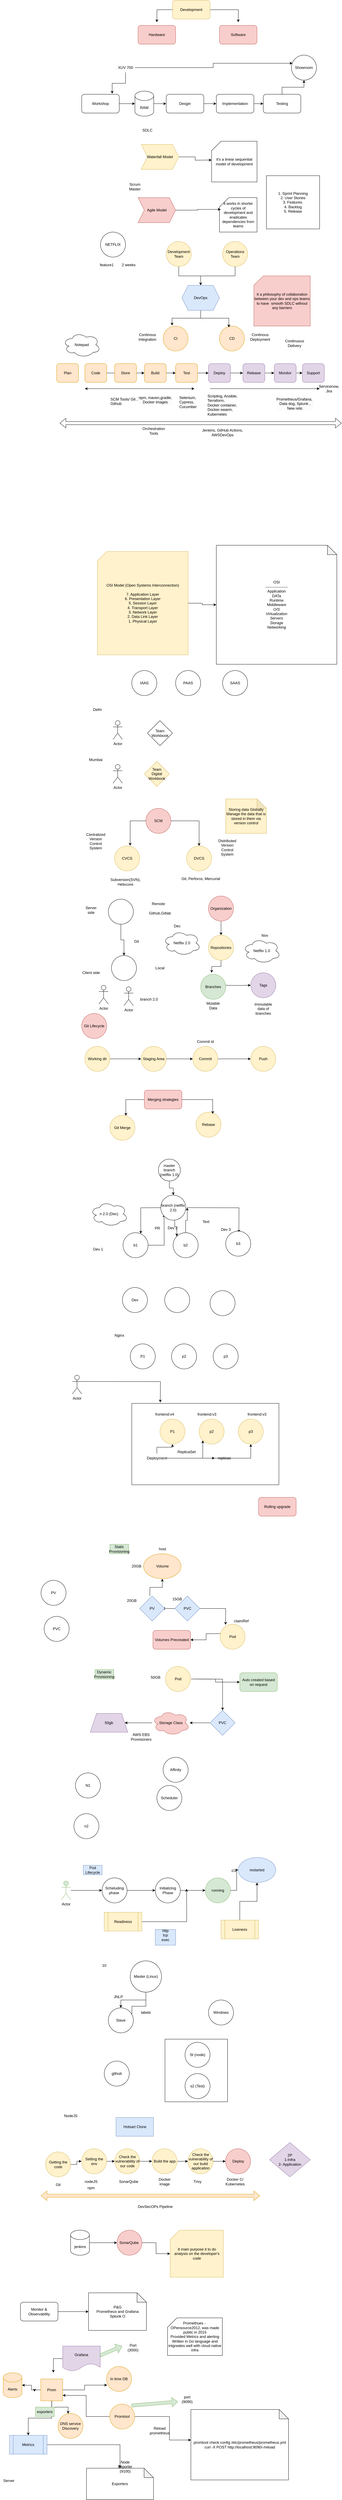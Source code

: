 <mxfile version="26.0.9">
  <diagram name="Page-1" id="u1W4prrelpnRZBvSMgWX">
    <mxGraphModel dx="1884" dy="557" grid="1" gridSize="10" guides="1" tooltips="1" connect="1" arrows="1" fold="1" page="1" pageScale="1" pageWidth="850" pageHeight="1100" math="0" shadow="0">
      <root>
        <mxCell id="0" />
        <mxCell id="1" parent="0" />
        <mxCell id="Y32yi7WpuJwLXpHc42lR-4" style="edgeStyle=orthogonalEdgeStyle;rounded=0;orthogonalLoop=1;jettySize=auto;html=1;" parent="1" source="Y32yi7WpuJwLXpHc42lR-1" edge="1">
          <mxGeometry relative="1" as="geometry">
            <mxPoint x="250" y="90" as="targetPoint" />
          </mxGeometry>
        </mxCell>
        <mxCell id="Y32yi7WpuJwLXpHc42lR-5" style="edgeStyle=orthogonalEdgeStyle;rounded=0;orthogonalLoop=1;jettySize=auto;html=1;" parent="1" source="Y32yi7WpuJwLXpHc42lR-1" edge="1">
          <mxGeometry relative="1" as="geometry">
            <mxPoint x="510" y="90" as="targetPoint" />
          </mxGeometry>
        </mxCell>
        <mxCell id="Y32yi7WpuJwLXpHc42lR-1" value="Development" style="rounded=1;whiteSpace=wrap;html=1;fillColor=#fff2cc;strokeColor=#d6b656;" parent="1" vertex="1">
          <mxGeometry x="300" y="20" width="120" height="60" as="geometry" />
        </mxCell>
        <mxCell id="Y32yi7WpuJwLXpHc42lR-2" value="Hardware" style="rounded=1;whiteSpace=wrap;html=1;fillColor=#f8cecc;strokeColor=#b85450;" parent="1" vertex="1">
          <mxGeometry x="190" y="100" width="120" height="60" as="geometry" />
        </mxCell>
        <mxCell id="Y32yi7WpuJwLXpHc42lR-3" value="Software" style="rounded=1;whiteSpace=wrap;html=1;fillColor=#f8cecc;strokeColor=#b85450;" parent="1" vertex="1">
          <mxGeometry x="450" y="100" width="120" height="60" as="geometry" />
        </mxCell>
        <mxCell id="Y32yi7WpuJwLXpHc42lR-6" value="Showroom" style="ellipse;whiteSpace=wrap;html=1;aspect=fixed;" parent="1" vertex="1">
          <mxGeometry x="680" y="195" width="80" height="80" as="geometry" />
        </mxCell>
        <mxCell id="Y32yi7WpuJwLXpHc42lR-7" value="XUV 700" style="text;html=1;align=center;verticalAlign=middle;whiteSpace=wrap;rounded=0;" parent="1" vertex="1">
          <mxGeometry x="120" y="220" width="60" height="30" as="geometry" />
        </mxCell>
        <mxCell id="Y32yi7WpuJwLXpHc42lR-8" style="edgeStyle=orthogonalEdgeStyle;rounded=0;orthogonalLoop=1;jettySize=auto;html=1;entryX=0.042;entryY=0.325;entryDx=0;entryDy=0;entryPerimeter=0;" parent="1" source="Y32yi7WpuJwLXpHc42lR-7" target="Y32yi7WpuJwLXpHc42lR-6" edge="1">
          <mxGeometry relative="1" as="geometry" />
        </mxCell>
        <mxCell id="Y32yi7WpuJwLXpHc42lR-16" value="" style="edgeStyle=orthogonalEdgeStyle;rounded=0;orthogonalLoop=1;jettySize=auto;html=1;" parent="1" source="Y32yi7WpuJwLXpHc42lR-9" target="Y32yi7WpuJwLXpHc42lR-11" edge="1">
          <mxGeometry relative="1" as="geometry" />
        </mxCell>
        <mxCell id="Y32yi7WpuJwLXpHc42lR-9" value="Workshop" style="rounded=1;whiteSpace=wrap;html=1;" parent="1" vertex="1">
          <mxGeometry x="10" y="320" width="120" height="60" as="geometry" />
        </mxCell>
        <mxCell id="Y32yi7WpuJwLXpHc42lR-10" style="edgeStyle=orthogonalEdgeStyle;rounded=0;orthogonalLoop=1;jettySize=auto;html=1;entryX=0.811;entryY=-0.033;entryDx=0;entryDy=0;entryPerimeter=0;" parent="1" source="Y32yi7WpuJwLXpHc42lR-7" target="Y32yi7WpuJwLXpHc42lR-9" edge="1">
          <mxGeometry relative="1" as="geometry" />
        </mxCell>
        <mxCell id="Y32yi7WpuJwLXpHc42lR-17" value="" style="edgeStyle=orthogonalEdgeStyle;rounded=0;orthogonalLoop=1;jettySize=auto;html=1;" parent="1" source="Y32yi7WpuJwLXpHc42lR-11" target="Y32yi7WpuJwLXpHc42lR-12" edge="1">
          <mxGeometry relative="1" as="geometry" />
        </mxCell>
        <mxCell id="Y32yi7WpuJwLXpHc42lR-11" value="RAW" style="shape=cylinder3;whiteSpace=wrap;html=1;boundedLbl=1;backgroundOutline=1;size=15;" parent="1" vertex="1">
          <mxGeometry x="180" y="310" width="60" height="80" as="geometry" />
        </mxCell>
        <mxCell id="Y32yi7WpuJwLXpHc42lR-18" value="" style="edgeStyle=orthogonalEdgeStyle;rounded=0;orthogonalLoop=1;jettySize=auto;html=1;" parent="1" source="Y32yi7WpuJwLXpHc42lR-12" target="Y32yi7WpuJwLXpHc42lR-13" edge="1">
          <mxGeometry relative="1" as="geometry" />
        </mxCell>
        <mxCell id="Y32yi7WpuJwLXpHc42lR-12" value="Desgin" style="rounded=1;whiteSpace=wrap;html=1;" parent="1" vertex="1">
          <mxGeometry x="280" y="320" width="120" height="60" as="geometry" />
        </mxCell>
        <mxCell id="Y32yi7WpuJwLXpHc42lR-19" value="" style="edgeStyle=orthogonalEdgeStyle;rounded=0;orthogonalLoop=1;jettySize=auto;html=1;" parent="1" source="Y32yi7WpuJwLXpHc42lR-13" target="Y32yi7WpuJwLXpHc42lR-14" edge="1">
          <mxGeometry relative="1" as="geometry" />
        </mxCell>
        <mxCell id="Y32yi7WpuJwLXpHc42lR-13" value="Implementation" style="rounded=1;whiteSpace=wrap;html=1;" parent="1" vertex="1">
          <mxGeometry x="440" y="320" width="120" height="60" as="geometry" />
        </mxCell>
        <mxCell id="Y32yi7WpuJwLXpHc42lR-15" style="edgeStyle=orthogonalEdgeStyle;rounded=0;orthogonalLoop=1;jettySize=auto;html=1;" parent="1" source="Y32yi7WpuJwLXpHc42lR-14" target="Y32yi7WpuJwLXpHc42lR-6" edge="1">
          <mxGeometry relative="1" as="geometry">
            <mxPoint x="750" y="240" as="targetPoint" />
          </mxGeometry>
        </mxCell>
        <mxCell id="Y32yi7WpuJwLXpHc42lR-14" value="Testing" style="rounded=1;whiteSpace=wrap;html=1;" parent="1" vertex="1">
          <mxGeometry x="590" y="320" width="120" height="60" as="geometry" />
        </mxCell>
        <mxCell id="Y32yi7WpuJwLXpHc42lR-20" value="" style="edgeStyle=orthogonalEdgeStyle;rounded=0;orthogonalLoop=1;jettySize=auto;html=1;" parent="1" source="Y32yi7WpuJwLXpHc42lR-21" edge="1">
          <mxGeometry relative="1" as="geometry">
            <mxPoint x="425" y="530" as="targetPoint" />
          </mxGeometry>
        </mxCell>
        <mxCell id="Y32yi7WpuJwLXpHc42lR-21" value="Waterfall Model" style="shape=step;perimeter=stepPerimeter;whiteSpace=wrap;html=1;fixedSize=1;fillColor=#fff2cc;strokeColor=#d6b656;" parent="1" vertex="1">
          <mxGeometry x="200" y="480" width="120" height="80" as="geometry" />
        </mxCell>
        <mxCell id="Y32yi7WpuJwLXpHc42lR-22" value="it&#39;s a linear sequential model of development" style="shape=card;whiteSpace=wrap;html=1;" parent="1" vertex="1">
          <mxGeometry x="425" y="470" width="145" height="130" as="geometry" />
        </mxCell>
        <mxCell id="Y32yi7WpuJwLXpHc42lR-23" value="SDLC" style="text;html=1;align=center;verticalAlign=middle;whiteSpace=wrap;rounded=0;" parent="1" vertex="1">
          <mxGeometry x="190" y="420" width="60" height="30" as="geometry" />
        </mxCell>
        <mxCell id="Y32yi7WpuJwLXpHc42lR-24" value="Agile Model" style="shape=step;perimeter=stepPerimeter;whiteSpace=wrap;html=1;fixedSize=1;fillColor=#f8cecc;strokeColor=#b85450;" parent="1" vertex="1">
          <mxGeometry x="190" y="650" width="120" height="80" as="geometry" />
        </mxCell>
        <mxCell id="Y32yi7WpuJwLXpHc42lR-25" value="it works in shorter cycles of development and eradicates dependencies from teams" style="shape=card;whiteSpace=wrap;html=1;" parent="1" vertex="1">
          <mxGeometry x="450" y="650" width="120" height="110" as="geometry" />
        </mxCell>
        <mxCell id="Y32yi7WpuJwLXpHc42lR-26" style="edgeStyle=orthogonalEdgeStyle;rounded=0;orthogonalLoop=1;jettySize=auto;html=1;entryX=0.033;entryY=0.342;entryDx=0;entryDy=0;entryPerimeter=0;" parent="1" source="Y32yi7WpuJwLXpHc42lR-24" target="Y32yi7WpuJwLXpHc42lR-25" edge="1">
          <mxGeometry relative="1" as="geometry" />
        </mxCell>
        <mxCell id="Y32yi7WpuJwLXpHc42lR-27" value="Scrum Master" style="text;html=1;align=center;verticalAlign=middle;whiteSpace=wrap;rounded=0;" parent="1" vertex="1">
          <mxGeometry x="150" y="600" width="60" height="30" as="geometry" />
        </mxCell>
        <mxCell id="Y32yi7WpuJwLXpHc42lR-28" value="NETFLIX" style="ellipse;whiteSpace=wrap;html=1;aspect=fixed;" parent="1" vertex="1">
          <mxGeometry x="70" y="760" width="80" height="80" as="geometry" />
        </mxCell>
        <mxCell id="Y32yi7WpuJwLXpHc42lR-29" value="feature1" style="text;html=1;align=center;verticalAlign=middle;whiteSpace=wrap;rounded=0;" parent="1" vertex="1">
          <mxGeometry x="60" y="850" width="60" height="30" as="geometry" />
        </mxCell>
        <mxCell id="Y32yi7WpuJwLXpHc42lR-30" value="1. Sprint Planning&lt;div&gt;2. User Stories&lt;/div&gt;&lt;div&gt;3. Features.&lt;/div&gt;&lt;div&gt;4. Backlog&lt;/div&gt;&lt;div&gt;5. Release&lt;/div&gt;" style="whiteSpace=wrap;html=1;aspect=fixed;" parent="1" vertex="1">
          <mxGeometry x="600" y="580" width="170" height="170" as="geometry" />
        </mxCell>
        <mxCell id="Y32yi7WpuJwLXpHc42lR-31" value="2 weeks" style="text;html=1;align=center;verticalAlign=middle;whiteSpace=wrap;rounded=0;" parent="1" vertex="1">
          <mxGeometry x="130" y="850" width="60" height="30" as="geometry" />
        </mxCell>
        <mxCell id="Y32yi7WpuJwLXpHc42lR-39" style="edgeStyle=orthogonalEdgeStyle;rounded=0;orthogonalLoop=1;jettySize=auto;html=1;entryX=0.5;entryY=0;entryDx=0;entryDy=0;" parent="1" source="Y32yi7WpuJwLXpHc42lR-32" target="Y32yi7WpuJwLXpHc42lR-34" edge="1">
          <mxGeometry relative="1" as="geometry" />
        </mxCell>
        <mxCell id="Y32yi7WpuJwLXpHc42lR-32" value="Development&lt;div&gt;Team&lt;/div&gt;" style="ellipse;whiteSpace=wrap;html=1;aspect=fixed;fillColor=#fff2cc;strokeColor=#d6b656;" parent="1" vertex="1">
          <mxGeometry x="280" y="790" width="80" height="80" as="geometry" />
        </mxCell>
        <mxCell id="Y32yi7WpuJwLXpHc42lR-40" style="edgeStyle=orthogonalEdgeStyle;rounded=0;orthogonalLoop=1;jettySize=auto;html=1;entryX=0.5;entryY=0;entryDx=0;entryDy=0;" parent="1" source="Y32yi7WpuJwLXpHc42lR-33" target="Y32yi7WpuJwLXpHc42lR-34" edge="1">
          <mxGeometry relative="1" as="geometry">
            <Array as="points">
              <mxPoint x="500" y="900" />
              <mxPoint x="390" y="900" />
            </Array>
          </mxGeometry>
        </mxCell>
        <mxCell id="Y32yi7WpuJwLXpHc42lR-33" value="Operations Team" style="ellipse;whiteSpace=wrap;html=1;aspect=fixed;fillColor=#fff2cc;strokeColor=#d6b656;" parent="1" vertex="1">
          <mxGeometry x="460" y="790" width="80" height="80" as="geometry" />
        </mxCell>
        <mxCell id="Y32yi7WpuJwLXpHc42lR-34" value="DevOps" style="shape=hexagon;perimeter=hexagonPerimeter2;whiteSpace=wrap;html=1;fixedSize=1;fillColor=#dae8fc;strokeColor=#6c8ebf;" parent="1" vertex="1">
          <mxGeometry x="330" y="930" width="120" height="80" as="geometry" />
        </mxCell>
        <mxCell id="Y32yi7WpuJwLXpHc42lR-35" value="CI" style="ellipse;whiteSpace=wrap;html=1;aspect=fixed;fillColor=#ffe6cc;strokeColor=#d79b00;" parent="1" vertex="1">
          <mxGeometry x="270" y="1060" width="80" height="80" as="geometry" />
        </mxCell>
        <mxCell id="Y32yi7WpuJwLXpHc42lR-36" value="CD" style="ellipse;whiteSpace=wrap;html=1;aspect=fixed;fillColor=#ffe6cc;strokeColor=#d79b00;" parent="1" vertex="1">
          <mxGeometry x="450" y="1060" width="80" height="80" as="geometry" />
        </mxCell>
        <mxCell id="Y32yi7WpuJwLXpHc42lR-37" style="edgeStyle=orthogonalEdgeStyle;rounded=0;orthogonalLoop=1;jettySize=auto;html=1;entryX=0.358;entryY=-0.021;entryDx=0;entryDy=0;entryPerimeter=0;" parent="1" source="Y32yi7WpuJwLXpHc42lR-34" target="Y32yi7WpuJwLXpHc42lR-35" edge="1">
          <mxGeometry relative="1" as="geometry" />
        </mxCell>
        <mxCell id="Y32yi7WpuJwLXpHc42lR-38" style="edgeStyle=orthogonalEdgeStyle;rounded=0;orthogonalLoop=1;jettySize=auto;html=1;entryX=0.375;entryY=0.054;entryDx=0;entryDy=0;entryPerimeter=0;" parent="1" source="Y32yi7WpuJwLXpHc42lR-34" target="Y32yi7WpuJwLXpHc42lR-36" edge="1">
          <mxGeometry relative="1" as="geometry" />
        </mxCell>
        <mxCell id="Y32yi7WpuJwLXpHc42lR-41" value="It a philosophy of collaboration between your dev and ops teams to have&amp;nbsp; smooth SDLC without any barriers" style="shape=card;whiteSpace=wrap;html=1;fillColor=#f8cecc;strokeColor=#b85450;" parent="1" vertex="1">
          <mxGeometry x="560" y="900" width="180" height="160" as="geometry" />
        </mxCell>
        <mxCell id="Y32yi7WpuJwLXpHc42lR-42" value="Plan" style="rounded=1;whiteSpace=wrap;html=1;fillColor=#ffe6cc;strokeColor=#d79b00;" parent="1" vertex="1">
          <mxGeometry x="-70" y="1180" width="70" height="60" as="geometry" />
        </mxCell>
        <mxCell id="Y32yi7WpuJwLXpHc42lR-43" value="" style="edgeStyle=orthogonalEdgeStyle;rounded=0;orthogonalLoop=1;jettySize=auto;html=1;" parent="1" source="Y32yi7WpuJwLXpHc42lR-44" target="Y32yi7WpuJwLXpHc42lR-52" edge="1">
          <mxGeometry relative="1" as="geometry" />
        </mxCell>
        <mxCell id="Y32yi7WpuJwLXpHc42lR-44" value="Code" style="rounded=1;whiteSpace=wrap;html=1;fillColor=#ffe6cc;strokeColor=#d79b00;" parent="1" vertex="1">
          <mxGeometry x="20" y="1180" width="70" height="60" as="geometry" />
        </mxCell>
        <mxCell id="Y32yi7WpuJwLXpHc42lR-45" value="" style="edgeStyle=orthogonalEdgeStyle;rounded=0;orthogonalLoop=1;jettySize=auto;html=1;" parent="1" source="Y32yi7WpuJwLXpHc42lR-46" target="Y32yi7WpuJwLXpHc42lR-52" edge="1">
          <mxGeometry relative="1" as="geometry" />
        </mxCell>
        <mxCell id="Y32yi7WpuJwLXpHc42lR-46" value="Store" style="rounded=1;whiteSpace=wrap;html=1;fillColor=#ffe6cc;strokeColor=#d79b00;" parent="1" vertex="1">
          <mxGeometry x="115" y="1180" width="70" height="60" as="geometry" />
        </mxCell>
        <mxCell id="Y32yi7WpuJwLXpHc42lR-47" value="" style="edgeStyle=orthogonalEdgeStyle;rounded=0;orthogonalLoop=1;jettySize=auto;html=1;" parent="1" source="Y32yi7WpuJwLXpHc42lR-48" target="Y32yi7WpuJwLXpHc42lR-56" edge="1">
          <mxGeometry relative="1" as="geometry" />
        </mxCell>
        <mxCell id="Y32yi7WpuJwLXpHc42lR-48" value="Release" style="rounded=1;whiteSpace=wrap;html=1;fillColor=#e1d5e7;strokeColor=#9673a6;" parent="1" vertex="1">
          <mxGeometry x="525" y="1180" width="70" height="60" as="geometry" />
        </mxCell>
        <mxCell id="Y32yi7WpuJwLXpHc42lR-49" value="" style="edgeStyle=orthogonalEdgeStyle;rounded=0;orthogonalLoop=1;jettySize=auto;html=1;" parent="1" source="Y32yi7WpuJwLXpHc42lR-50" target="Y32yi7WpuJwLXpHc42lR-48" edge="1">
          <mxGeometry relative="1" as="geometry" />
        </mxCell>
        <mxCell id="Y32yi7WpuJwLXpHc42lR-50" value="Deploy" style="rounded=1;whiteSpace=wrap;html=1;fillColor=#e1d5e7;strokeColor=#9673a6;" parent="1" vertex="1">
          <mxGeometry x="415" y="1180" width="70" height="60" as="geometry" />
        </mxCell>
        <mxCell id="Y32yi7WpuJwLXpHc42lR-51" value="" style="edgeStyle=orthogonalEdgeStyle;rounded=0;orthogonalLoop=1;jettySize=auto;html=1;" parent="1" source="Y32yi7WpuJwLXpHc42lR-52" target="Y32yi7WpuJwLXpHc42lR-54" edge="1">
          <mxGeometry relative="1" as="geometry" />
        </mxCell>
        <mxCell id="Y32yi7WpuJwLXpHc42lR-52" value="Build" style="rounded=1;whiteSpace=wrap;html=1;fillColor=#ffe6cc;strokeColor=#d79b00;" parent="1" vertex="1">
          <mxGeometry x="210" y="1180" width="70" height="60" as="geometry" />
        </mxCell>
        <mxCell id="Y32yi7WpuJwLXpHc42lR-53" value="" style="edgeStyle=orthogonalEdgeStyle;rounded=0;orthogonalLoop=1;jettySize=auto;html=1;" parent="1" source="Y32yi7WpuJwLXpHc42lR-54" target="Y32yi7WpuJwLXpHc42lR-50" edge="1">
          <mxGeometry relative="1" as="geometry" />
        </mxCell>
        <mxCell id="Y32yi7WpuJwLXpHc42lR-54" value="Test" style="rounded=1;whiteSpace=wrap;html=1;fillColor=#ffe6cc;strokeColor=#d79b00;" parent="1" vertex="1">
          <mxGeometry x="310" y="1180" width="70" height="60" as="geometry" />
        </mxCell>
        <mxCell id="Y32yi7WpuJwLXpHc42lR-55" value="" style="edgeStyle=orthogonalEdgeStyle;rounded=0;orthogonalLoop=1;jettySize=auto;html=1;" parent="1" source="Y32yi7WpuJwLXpHc42lR-56" target="Y32yi7WpuJwLXpHc42lR-57" edge="1">
          <mxGeometry relative="1" as="geometry" />
        </mxCell>
        <mxCell id="Y32yi7WpuJwLXpHc42lR-56" value="Monitor" style="rounded=1;whiteSpace=wrap;html=1;fillColor=#e1d5e7;strokeColor=#9673a6;" parent="1" vertex="1">
          <mxGeometry x="625" y="1180" width="70" height="60" as="geometry" />
        </mxCell>
        <mxCell id="Y32yi7WpuJwLXpHc42lR-57" value="Support" style="rounded=1;whiteSpace=wrap;html=1;fillColor=#e1d5e7;strokeColor=#9673a6;" parent="1" vertex="1">
          <mxGeometry x="715" y="1180" width="70" height="60" as="geometry" />
        </mxCell>
        <mxCell id="Y32yi7WpuJwLXpHc42lR-58" value="" style="endArrow=classic;startArrow=classic;html=1;rounded=0;" parent="1" edge="1">
          <mxGeometry width="50" height="50" relative="1" as="geometry">
            <mxPoint x="20" y="1260" as="sourcePoint" />
            <mxPoint x="370" y="1260" as="targetPoint" />
          </mxGeometry>
        </mxCell>
        <mxCell id="Y32yi7WpuJwLXpHc42lR-59" value="" style="endArrow=classic;html=1;rounded=0;entryX=0;entryY=0.5;entryDx=0;entryDy=0;" parent="1" target="Y32yi7WpuJwLXpHc42lR-65" edge="1">
          <mxGeometry width="50" height="50" relative="1" as="geometry">
            <mxPoint x="420" y="1260" as="sourcePoint" />
            <mxPoint x="600" y="1260" as="targetPoint" />
          </mxGeometry>
        </mxCell>
        <mxCell id="Y32yi7WpuJwLXpHc42lR-60" value="&lt;span style=&quot;color: rgb(0, 0, 0); font-family: Helvetica; font-size: 12px; font-style: normal; font-variant-ligatures: normal; font-variant-caps: normal; font-weight: 400; letter-spacing: normal; orphans: 2; text-align: center; text-indent: 0px; text-transform: none; widows: 2; word-spacing: 0px; -webkit-text-stroke-width: 0px; white-space: normal; background-color: rgb(251, 251, 251); text-decoration-thickness: initial; text-decoration-style: initial; text-decoration-color: initial; display: inline !important; float: none;&quot;&gt;SCM Tools/ Git , Github&lt;/span&gt;" style="text;whiteSpace=wrap;html=1;" parent="1" vertex="1">
          <mxGeometry x="100" y="1280" width="100" height="40" as="geometry" />
        </mxCell>
        <mxCell id="Y32yi7WpuJwLXpHc42lR-61" value="&lt;span style=&quot;color: rgb(0, 0, 0); font-family: Helvetica; font-size: 12px; font-style: normal; font-variant-ligatures: normal; font-variant-caps: normal; font-weight: 400; letter-spacing: normal; orphans: 2; text-align: center; text-indent: 0px; text-transform: none; widows: 2; word-spacing: 0px; -webkit-text-stroke-width: 0px; white-space: normal; background-color: rgb(251, 251, 251); text-decoration-thickness: initial; text-decoration-style: initial; text-decoration-color: initial; display: inline !important; float: none;&quot;&gt;npm, maven,gradle,&lt;/span&gt;&lt;div style=&quot;forced-color-adjust: none; color: rgb(0, 0, 0); font-family: Helvetica; font-size: 12px; font-style: normal; font-variant-ligatures: normal; font-variant-caps: normal; font-weight: 400; letter-spacing: normal; orphans: 2; text-align: center; text-indent: 0px; text-transform: none; widows: 2; word-spacing: 0px; -webkit-text-stroke-width: 0px; white-space: normal; background-color: rgb(251, 251, 251); text-decoration-thickness: initial; text-decoration-style: initial; text-decoration-color: initial;&quot;&gt;Docker images&lt;/div&gt;" style="text;whiteSpace=wrap;html=1;" parent="1" vertex="1">
          <mxGeometry x="190" y="1275" width="140" height="50" as="geometry" />
        </mxCell>
        <mxCell id="Y32yi7WpuJwLXpHc42lR-62" value="&lt;span style=&quot;color: rgb(0, 0, 0); font-family: Helvetica; font-size: 12px; font-style: normal; font-variant-ligatures: normal; font-variant-caps: normal; font-weight: 400; letter-spacing: normal; orphans: 2; text-align: center; text-indent: 0px; text-transform: none; widows: 2; word-spacing: 0px; -webkit-text-stroke-width: 0px; white-space: normal; background-color: rgb(251, 251, 251); text-decoration-thickness: initial; text-decoration-style: initial; text-decoration-color: initial; display: inline !important; float: none;&quot;&gt;Selenium, Cypress, Cucumber&lt;/span&gt;" style="text;whiteSpace=wrap;html=1;" parent="1" vertex="1">
          <mxGeometry x="320" y="1275" width="80" height="50" as="geometry" />
        </mxCell>
        <mxCell id="Y32yi7WpuJwLXpHc42lR-63" value="&lt;span style=&quot;color: rgb(0, 0, 0); font-family: Helvetica; font-size: 12px; font-style: normal; font-variant-ligatures: normal; font-variant-caps: normal; font-weight: 400; letter-spacing: normal; orphans: 2; text-align: center; text-indent: 0px; text-transform: none; widows: 2; word-spacing: 0px; -webkit-text-stroke-width: 0px; white-space: normal; background-color: rgb(251, 251, 251); text-decoration-thickness: initial; text-decoration-style: initial; text-decoration-color: initial; display: inline !important; float: none;&quot;&gt;Prometheus/Grafana,&lt;/span&gt;&lt;div style=&quot;forced-color-adjust: none; color: rgb(0, 0, 0); font-family: Helvetica; font-size: 12px; font-style: normal; font-variant-ligatures: normal; font-variant-caps: normal; font-weight: 400; letter-spacing: normal; orphans: 2; text-align: center; text-indent: 0px; text-transform: none; widows: 2; word-spacing: 0px; -webkit-text-stroke-width: 0px; white-space: normal; background-color: rgb(251, 251, 251); text-decoration-thickness: initial; text-decoration-style: initial; text-decoration-color: initial;&quot;&gt;Data dog, Splunk , New relic&lt;/div&gt;" style="text;whiteSpace=wrap;html=1;" parent="1" vertex="1">
          <mxGeometry x="630" y="1280" width="120" height="60" as="geometry" />
        </mxCell>
        <mxCell id="Y32yi7WpuJwLXpHc42lR-64" value="Continuous Delivery" style="text;html=1;align=center;verticalAlign=middle;whiteSpace=wrap;rounded=0;" parent="1" vertex="1">
          <mxGeometry x="660" y="1100" width="60" height="30" as="geometry" />
        </mxCell>
        <mxCell id="Y32yi7WpuJwLXpHc42lR-65" value="Servicenow, Jira" style="text;html=1;align=center;verticalAlign=middle;whiteSpace=wrap;rounded=0;" parent="1" vertex="1">
          <mxGeometry x="770" y="1245" width="60" height="30" as="geometry" />
        </mxCell>
        <mxCell id="Y32yi7WpuJwLXpHc42lR-66" value="&lt;span style=&quot;color: rgb(0, 0, 0); font-family: Helvetica; font-size: 12px; font-style: normal; font-variant-ligatures: normal; font-variant-caps: normal; font-weight: 400; letter-spacing: normal; orphans: 2; text-align: center; text-indent: 0px; text-transform: none; widows: 2; word-spacing: 0px; -webkit-text-stroke-width: 0px; white-space: normal; background-color: rgb(251, 251, 251); text-decoration-thickness: initial; text-decoration-style: initial; text-decoration-color: initial; display: inline !important; float: none;&quot;&gt;Scripting, Ansible, Terraform,&lt;/span&gt;&lt;br style=&quot;forced-color-adjust: none; color: rgb(0, 0, 0); font-family: Helvetica; font-size: 12px; font-style: normal; font-variant-ligatures: normal; font-variant-caps: normal; font-weight: 400; letter-spacing: normal; orphans: 2; text-align: center; text-indent: 0px; text-transform: none; widows: 2; word-spacing: 0px; -webkit-text-stroke-width: 0px; white-space: normal; background-color: rgb(251, 251, 251); text-decoration-thickness: initial; text-decoration-style: initial; text-decoration-color: initial;&quot;&gt;&lt;span style=&quot;color: rgb(0, 0, 0); font-family: Helvetica; font-size: 12px; font-style: normal; font-variant-ligatures: normal; font-variant-caps: normal; font-weight: 400; letter-spacing: normal; orphans: 2; text-align: center; text-indent: 0px; text-transform: none; widows: 2; word-spacing: 0px; -webkit-text-stroke-width: 0px; white-space: normal; background-color: rgb(251, 251, 251); text-decoration-thickness: initial; text-decoration-style: initial; text-decoration-color: initial; display: inline !important; float: none;&quot;&gt;Docker container, Docker-swarm, Kubernetes&lt;/span&gt;" style="text;whiteSpace=wrap;html=1;" parent="1" vertex="1">
          <mxGeometry x="410" y="1270" width="120" height="80" as="geometry" />
        </mxCell>
        <mxCell id="Y32yi7WpuJwLXpHc42lR-67" value="" style="shape=flexArrow;endArrow=classic;startArrow=classic;html=1;rounded=0;" parent="1" edge="1">
          <mxGeometry width="100" height="100" relative="1" as="geometry">
            <mxPoint x="-60" y="1370" as="sourcePoint" />
            <mxPoint x="840" y="1370" as="targetPoint" />
          </mxGeometry>
        </mxCell>
        <mxCell id="Y32yi7WpuJwLXpHc42lR-68" value="Orchestration Tools" style="text;html=1;align=center;verticalAlign=middle;whiteSpace=wrap;rounded=0;" parent="1" vertex="1">
          <mxGeometry x="210" y="1380" width="60" height="30" as="geometry" />
        </mxCell>
        <mxCell id="Y32yi7WpuJwLXpHc42lR-69" value="Jenkins, GitHub Actions, AWSDevOps" style="text;html=1;align=center;verticalAlign=middle;whiteSpace=wrap;rounded=0;" parent="1" vertex="1">
          <mxGeometry x="380" y="1380" width="160" height="40" as="geometry" />
        </mxCell>
        <mxCell id="Y32yi7WpuJwLXpHc42lR-70" value="Notepad" style="ellipse;shape=cloud;whiteSpace=wrap;html=1;" parent="1" vertex="1">
          <mxGeometry x="-50" y="1080" width="120" height="80" as="geometry" />
        </mxCell>
        <mxCell id="Y32yi7WpuJwLXpHc42lR-71" value="Continous Integration" style="text;html=1;align=center;verticalAlign=middle;whiteSpace=wrap;rounded=0;" parent="1" vertex="1">
          <mxGeometry x="190" y="1080" width="60" height="30" as="geometry" />
        </mxCell>
        <mxCell id="Y32yi7WpuJwLXpHc42lR-72" value="Continous Deployment" style="text;html=1;align=center;verticalAlign=middle;whiteSpace=wrap;rounded=0;" parent="1" vertex="1">
          <mxGeometry x="550" y="1080" width="60" height="30" as="geometry" />
        </mxCell>
        <mxCell id="Y32yi7WpuJwLXpHc42lR-75" value="" style="edgeStyle=orthogonalEdgeStyle;rounded=0;orthogonalLoop=1;jettySize=auto;html=1;" parent="1" source="Y32yi7WpuJwLXpHc42lR-73" target="Y32yi7WpuJwLXpHc42lR-74" edge="1">
          <mxGeometry relative="1" as="geometry" />
        </mxCell>
        <mxCell id="Y32yi7WpuJwLXpHc42lR-73" value="OSI Model (Open Systems Interconnection)&lt;div&gt;&lt;br&gt;&lt;div&gt;7. Application Layer&lt;br&gt;&lt;div&gt;6. Presentation Layer&lt;/div&gt;&lt;div&gt;5. Session Layer&lt;/div&gt;&lt;div&gt;4. Transport Layer&lt;/div&gt;&lt;div&gt;3. Network Layer&lt;/div&gt;&lt;div&gt;2. Data Link Layer&lt;/div&gt;&lt;div&gt;1. Physical Layer&lt;/div&gt;&lt;/div&gt;&lt;/div&gt;" style="shape=card;whiteSpace=wrap;html=1;fillColor=#fff2cc;strokeColor=#d6b656;" parent="1" vertex="1">
          <mxGeometry x="60" y="1780" width="290" height="330" as="geometry" />
        </mxCell>
        <mxCell id="Y32yi7WpuJwLXpHc42lR-74" value="OSI&lt;br&gt;------------------&lt;br&gt;Application&lt;br style=&quot;border-color: var(--border-color);&quot;&gt;DATa&lt;br style=&quot;border-color: var(--border-color);&quot;&gt;Runtime&lt;br style=&quot;border-color: var(--border-color);&quot;&gt;Middleware&lt;br style=&quot;border-color: var(--border-color);&quot;&gt;&lt;i&gt;O/S&lt;br style=&quot;border-color: var(--border-color);&quot;&gt;Virtualization&lt;br style=&quot;border-color: var(--border-color);&quot;&gt;Servers&lt;br style=&quot;border-color: var(--border-color);&quot;&gt;Storage&lt;br style=&quot;border-color: var(--border-color);&quot;&gt;Networking&lt;/i&gt;" style="shape=note;whiteSpace=wrap;html=1;backgroundOutline=1;darkOpacity=0.05;" parent="1" vertex="1">
          <mxGeometry x="440" y="1760" width="385" height="380" as="geometry" />
        </mxCell>
        <mxCell id="Y32yi7WpuJwLXpHc42lR-76" value="IAAS" style="ellipse;whiteSpace=wrap;html=1;aspect=fixed;" parent="1" vertex="1">
          <mxGeometry x="170" y="2160" width="80" height="80" as="geometry" />
        </mxCell>
        <mxCell id="Y32yi7WpuJwLXpHc42lR-77" value="PAAS" style="ellipse;whiteSpace=wrap;html=1;aspect=fixed;" parent="1" vertex="1">
          <mxGeometry x="310" y="2160" width="80" height="80" as="geometry" />
        </mxCell>
        <mxCell id="Y32yi7WpuJwLXpHc42lR-78" value="SAAS" style="ellipse;whiteSpace=wrap;html=1;aspect=fixed;" parent="1" vertex="1">
          <mxGeometry x="460" y="2160" width="80" height="80" as="geometry" />
        </mxCell>
        <mxCell id="Y32yi7WpuJwLXpHc42lR-79" value="Actor" style="shape=umlActor;verticalLabelPosition=bottom;verticalAlign=top;html=1;outlineConnect=0;" parent="1" vertex="1">
          <mxGeometry x="110" y="2320" width="30" height="60" as="geometry" />
        </mxCell>
        <mxCell id="Y32yi7WpuJwLXpHc42lR-80" value="Team Workbook" style="rhombus;whiteSpace=wrap;html=1;" parent="1" vertex="1">
          <mxGeometry x="220" y="2320" width="80" height="80" as="geometry" />
        </mxCell>
        <mxCell id="Y32yi7WpuJwLXpHc42lR-81" value="Delhi" style="text;html=1;align=center;verticalAlign=middle;whiteSpace=wrap;rounded=0;" parent="1" vertex="1">
          <mxGeometry x="30" y="2270" width="60" height="30" as="geometry" />
        </mxCell>
        <mxCell id="Y32yi7WpuJwLXpHc42lR-82" value="Actor" style="shape=umlActor;verticalLabelPosition=bottom;verticalAlign=top;html=1;outlineConnect=0;" parent="1" vertex="1">
          <mxGeometry x="110" y="2460" width="30" height="60" as="geometry" />
        </mxCell>
        <mxCell id="Y32yi7WpuJwLXpHc42lR-83" value="Mumbai" style="text;html=1;align=center;verticalAlign=middle;whiteSpace=wrap;rounded=0;" parent="1" vertex="1">
          <mxGeometry x="25" y="2430" width="60" height="30" as="geometry" />
        </mxCell>
        <mxCell id="Y32yi7WpuJwLXpHc42lR-84" value="Team&lt;br&gt;Digital Workbook" style="rhombus;whiteSpace=wrap;html=1;fillColor=#fff2cc;strokeColor=#d6b656;" parent="1" vertex="1">
          <mxGeometry x="210" y="2450" width="80" height="80" as="geometry" />
        </mxCell>
        <mxCell id="Y32yi7WpuJwLXpHc42lR-85" style="edgeStyle=orthogonalEdgeStyle;rounded=0;orthogonalLoop=1;jettySize=auto;html=1;" parent="1" source="Y32yi7WpuJwLXpHc42lR-86" target="Y32yi7WpuJwLXpHc42lR-88" edge="1">
          <mxGeometry relative="1" as="geometry" />
        </mxCell>
        <mxCell id="Y32yi7WpuJwLXpHc42lR-86" value="SCM" style="ellipse;whiteSpace=wrap;html=1;aspect=fixed;fillColor=#f8cecc;strokeColor=#b85450;" parent="1" vertex="1">
          <mxGeometry x="215" y="2600" width="80" height="80" as="geometry" />
        </mxCell>
        <mxCell id="Y32yi7WpuJwLXpHc42lR-87" value="CVCS" style="ellipse;whiteSpace=wrap;html=1;aspect=fixed;fillColor=#fff2cc;strokeColor=#d6b656;" parent="1" vertex="1">
          <mxGeometry x="115" y="2720" width="80" height="80" as="geometry" />
        </mxCell>
        <mxCell id="Y32yi7WpuJwLXpHc42lR-88" value="DVCS" style="ellipse;whiteSpace=wrap;html=1;aspect=fixed;fillColor=#fff2cc;strokeColor=#d6b656;" parent="1" vertex="1">
          <mxGeometry x="345" y="2720" width="80" height="80" as="geometry" />
        </mxCell>
        <mxCell id="Y32yi7WpuJwLXpHc42lR-89" style="edgeStyle=orthogonalEdgeStyle;rounded=0;orthogonalLoop=1;jettySize=auto;html=1;entryX=0.622;entryY=-0.009;entryDx=0;entryDy=0;entryPerimeter=0;" parent="1" source="Y32yi7WpuJwLXpHc42lR-86" target="Y32yi7WpuJwLXpHc42lR-87" edge="1">
          <mxGeometry relative="1" as="geometry" />
        </mxCell>
        <mxCell id="Y32yi7WpuJwLXpHc42lR-90" value="Storing data Globally&lt;div&gt;Manage the data that is stored in them via version control&lt;/div&gt;" style="shape=note;whiteSpace=wrap;html=1;backgroundOutline=1;darkOpacity=0.05;fillColor=#fff2cc;strokeColor=#d6b656;" parent="1" vertex="1">
          <mxGeometry x="470" y="2570" width="130" height="110" as="geometry" />
        </mxCell>
        <mxCell id="Y32yi7WpuJwLXpHc42lR-91" value="Centralized Version Control System" style="text;html=1;align=center;verticalAlign=middle;whiteSpace=wrap;rounded=0;" parent="1" vertex="1">
          <mxGeometry x="25" y="2690" width="60" height="30" as="geometry" />
        </mxCell>
        <mxCell id="Y32yi7WpuJwLXpHc42lR-92" value="Distributed Version Control System" style="text;html=1;align=center;verticalAlign=middle;whiteSpace=wrap;rounded=0;" parent="1" vertex="1">
          <mxGeometry x="445" y="2710" width="60" height="30" as="geometry" />
        </mxCell>
        <mxCell id="Y32yi7WpuJwLXpHc42lR-93" value="Subversion(SVN),&lt;div&gt;Helixcore&lt;/div&gt;" style="text;html=1;align=center;verticalAlign=middle;whiteSpace=wrap;rounded=0;" parent="1" vertex="1">
          <mxGeometry x="120" y="2820" width="60" height="30" as="geometry" />
        </mxCell>
        <mxCell id="Y32yi7WpuJwLXpHc42lR-94" value="Git, Perforce, Mercurial" style="text;html=1;align=center;verticalAlign=middle;resizable=0;points=[];autosize=1;strokeColor=none;fillColor=none;" parent="1" vertex="1">
          <mxGeometry x="315" y="2810" width="150" height="30" as="geometry" />
        </mxCell>
        <mxCell id="Y32yi7WpuJwLXpHc42lR-95" style="edgeStyle=orthogonalEdgeStyle;rounded=0;orthogonalLoop=1;jettySize=auto;html=1;entryX=0.5;entryY=0;entryDx=0;entryDy=0;" parent="1" source="Y32yi7WpuJwLXpHc42lR-96" target="Y32yi7WpuJwLXpHc42lR-97" edge="1">
          <mxGeometry relative="1" as="geometry" />
        </mxCell>
        <mxCell id="Y32yi7WpuJwLXpHc42lR-96" value="" style="ellipse;whiteSpace=wrap;html=1;aspect=fixed;" parent="1" vertex="1">
          <mxGeometry x="95" y="2890" width="80" height="80" as="geometry" />
        </mxCell>
        <mxCell id="Y32yi7WpuJwLXpHc42lR-97" value="" style="ellipse;whiteSpace=wrap;html=1;aspect=fixed;" parent="1" vertex="1">
          <mxGeometry x="105" y="3070" width="80" height="80" as="geometry" />
        </mxCell>
        <mxCell id="Y32yi7WpuJwLXpHc42lR-98" value="Client side" style="text;html=1;align=center;verticalAlign=middle;whiteSpace=wrap;rounded=0;" parent="1" vertex="1">
          <mxGeometry x="10" y="3110" width="60" height="30" as="geometry" />
        </mxCell>
        <mxCell id="Y32yi7WpuJwLXpHc42lR-99" value="Server side" style="text;html=1;align=center;verticalAlign=middle;whiteSpace=wrap;rounded=0;" parent="1" vertex="1">
          <mxGeometry x="10" y="2910" width="60" height="30" as="geometry" />
        </mxCell>
        <mxCell id="Y32yi7WpuJwLXpHc42lR-100" value="Git" style="text;html=1;align=center;verticalAlign=middle;whiteSpace=wrap;rounded=0;" parent="1" vertex="1">
          <mxGeometry x="155" y="3010" width="60" height="30" as="geometry" />
        </mxCell>
        <mxCell id="Y32yi7WpuJwLXpHc42lR-101" value="Local" style="text;html=1;align=center;verticalAlign=middle;whiteSpace=wrap;rounded=0;" parent="1" vertex="1">
          <mxGeometry x="230" y="3095" width="60" height="30" as="geometry" />
        </mxCell>
        <mxCell id="Y32yi7WpuJwLXpHc42lR-102" value="Github,Gitlab" style="text;html=1;align=center;verticalAlign=middle;whiteSpace=wrap;rounded=0;" parent="1" vertex="1">
          <mxGeometry x="230" y="2920" width="60" height="30" as="geometry" />
        </mxCell>
        <mxCell id="Y32yi7WpuJwLXpHc42lR-103" value="Remote" style="text;html=1;align=center;verticalAlign=middle;whiteSpace=wrap;rounded=0;" parent="1" vertex="1">
          <mxGeometry x="225" y="2890" width="60" height="30" as="geometry" />
        </mxCell>
        <mxCell id="Y32yi7WpuJwLXpHc42lR-105" value="Netflix 1.0" style="ellipse;shape=cloud;whiteSpace=wrap;html=1;" parent="1" vertex="1">
          <mxGeometry x="525" y="3015" width="120" height="80" as="geometry" />
        </mxCell>
        <mxCell id="Y32yi7WpuJwLXpHc42lR-106" value="" style="edgeStyle=orthogonalEdgeStyle;rounded=0;orthogonalLoop=1;jettySize=auto;html=1;" parent="1" source="Y32yi7WpuJwLXpHc42lR-107" target="Y32yi7WpuJwLXpHc42lR-109" edge="1">
          <mxGeometry relative="1" as="geometry" />
        </mxCell>
        <mxCell id="Y32yi7WpuJwLXpHc42lR-107" value="Organization" style="ellipse;whiteSpace=wrap;html=1;aspect=fixed;fillColor=#f8cecc;strokeColor=#b85450;" parent="1" vertex="1">
          <mxGeometry x="415" y="2880" width="80" height="80" as="geometry" />
        </mxCell>
        <mxCell id="Y32yi7WpuJwLXpHc42lR-108" value="" style="edgeStyle=orthogonalEdgeStyle;rounded=0;orthogonalLoop=1;jettySize=auto;html=1;" parent="1" source="Y32yi7WpuJwLXpHc42lR-109" edge="1">
          <mxGeometry relative="1" as="geometry">
            <mxPoint x="425" y="3125" as="targetPoint" />
          </mxGeometry>
        </mxCell>
        <mxCell id="Y32yi7WpuJwLXpHc42lR-109" value="Repositories" style="ellipse;whiteSpace=wrap;html=1;aspect=fixed;fillColor=#fff2cc;strokeColor=#d6b656;" parent="1" vertex="1">
          <mxGeometry x="415" y="3005" width="80" height="80" as="geometry" />
        </mxCell>
        <mxCell id="Y32yi7WpuJwLXpHc42lR-110" value="" style="edgeStyle=orthogonalEdgeStyle;rounded=0;orthogonalLoop=1;jettySize=auto;html=1;" parent="1" target="Y32yi7WpuJwLXpHc42lR-111" edge="1">
          <mxGeometry relative="1" as="geometry">
            <mxPoint x="465" y="3165" as="sourcePoint" />
          </mxGeometry>
        </mxCell>
        <mxCell id="Y32yi7WpuJwLXpHc42lR-111" value="Tags" style="ellipse;whiteSpace=wrap;html=1;aspect=fixed;fillColor=#e1d5e7;strokeColor=#9673a6;" parent="1" vertex="1">
          <mxGeometry x="550" y="3125" width="80" height="80" as="geometry" />
        </mxCell>
        <mxCell id="Y32yi7WpuJwLXpHc42lR-112" value="Immutable data of branches" style="text;html=1;align=center;verticalAlign=middle;whiteSpace=wrap;rounded=0;" parent="1" vertex="1">
          <mxGeometry x="560" y="3225" width="60" height="30" as="geometry" />
        </mxCell>
        <mxCell id="Y32yi7WpuJwLXpHc42lR-113" value="Mutable Data" style="text;html=1;align=center;verticalAlign=middle;whiteSpace=wrap;rounded=0;" parent="1" vertex="1">
          <mxGeometry x="400" y="3215" width="60" height="30" as="geometry" />
        </mxCell>
        <mxCell id="Y32yi7WpuJwLXpHc42lR-114" value="Branches" style="ellipse;whiteSpace=wrap;html=1;aspect=fixed;fillColor=#d5e8d4;strokeColor=#82b366;" parent="1" vertex="1">
          <mxGeometry x="390" y="3130" width="80" height="80" as="geometry" />
        </mxCell>
        <mxCell id="Y32yi7WpuJwLXpHc42lR-115" value="Nov" style="text;html=1;align=center;verticalAlign=middle;whiteSpace=wrap;rounded=0;" parent="1" vertex="1">
          <mxGeometry x="565" y="2991" width="60" height="30" as="geometry" />
        </mxCell>
        <mxCell id="Y32yi7WpuJwLXpHc42lR-116" value="Netflix 2.0" style="ellipse;shape=cloud;whiteSpace=wrap;html=1;" parent="1" vertex="1">
          <mxGeometry x="270" y="2990" width="120" height="80" as="geometry" />
        </mxCell>
        <mxCell id="Y32yi7WpuJwLXpHc42lR-117" value="Dec" style="text;html=1;align=center;verticalAlign=middle;whiteSpace=wrap;rounded=0;" parent="1" vertex="1">
          <mxGeometry x="285" y="2961" width="60" height="30" as="geometry" />
        </mxCell>
        <mxCell id="Y32yi7WpuJwLXpHc42lR-118" value="Actor" style="shape=umlActor;verticalLabelPosition=bottom;verticalAlign=top;html=1;outlineConnect=0;" parent="1" vertex="1">
          <mxGeometry x="65" y="3165" width="30" height="60" as="geometry" />
        </mxCell>
        <mxCell id="Y32yi7WpuJwLXpHc42lR-119" value="Actor" style="shape=umlActor;verticalLabelPosition=bottom;verticalAlign=top;html=1;outlineConnect=0;" parent="1" vertex="1">
          <mxGeometry x="145" y="3170" width="30" height="60" as="geometry" />
        </mxCell>
        <mxCell id="Y32yi7WpuJwLXpHc42lR-121" value="branch 2.0" style="text;html=1;align=center;verticalAlign=middle;whiteSpace=wrap;rounded=0;" parent="1" vertex="1">
          <mxGeometry x="195" y="3195" width="60" height="30" as="geometry" />
        </mxCell>
        <mxCell id="Y32yi7WpuJwLXpHc42lR-122" value="" style="edgeStyle=orthogonalEdgeStyle;rounded=0;orthogonalLoop=1;jettySize=auto;html=1;" parent="1" source="Y32yi7WpuJwLXpHc42lR-123" target="Y32yi7WpuJwLXpHc42lR-125" edge="1">
          <mxGeometry relative="1" as="geometry" />
        </mxCell>
        <mxCell id="Y32yi7WpuJwLXpHc42lR-123" value="Working dir" style="ellipse;whiteSpace=wrap;html=1;aspect=fixed;fillColor=#fff2cc;strokeColor=#d6b656;" parent="1" vertex="1">
          <mxGeometry x="20" y="3360" width="80" height="80" as="geometry" />
        </mxCell>
        <mxCell id="Y32yi7WpuJwLXpHc42lR-124" value="" style="edgeStyle=orthogonalEdgeStyle;rounded=0;orthogonalLoop=1;jettySize=auto;html=1;" parent="1" source="Y32yi7WpuJwLXpHc42lR-125" target="Y32yi7WpuJwLXpHc42lR-127" edge="1">
          <mxGeometry relative="1" as="geometry" />
        </mxCell>
        <mxCell id="Y32yi7WpuJwLXpHc42lR-125" value="Staging Area" style="ellipse;whiteSpace=wrap;html=1;aspect=fixed;fillColor=#fff2cc;strokeColor=#d6b656;" parent="1" vertex="1">
          <mxGeometry x="200" y="3360" width="80" height="80" as="geometry" />
        </mxCell>
        <mxCell id="Y32yi7WpuJwLXpHc42lR-126" style="edgeStyle=orthogonalEdgeStyle;rounded=0;orthogonalLoop=1;jettySize=auto;html=1;entryX=0;entryY=0.5;entryDx=0;entryDy=0;" parent="1" source="Y32yi7WpuJwLXpHc42lR-127" target="Y32yi7WpuJwLXpHc42lR-128" edge="1">
          <mxGeometry relative="1" as="geometry" />
        </mxCell>
        <mxCell id="Y32yi7WpuJwLXpHc42lR-127" value="Commit" style="ellipse;whiteSpace=wrap;html=1;aspect=fixed;fillColor=#fff2cc;strokeColor=#d6b656;" parent="1" vertex="1">
          <mxGeometry x="365" y="3360" width="80" height="80" as="geometry" />
        </mxCell>
        <mxCell id="Y32yi7WpuJwLXpHc42lR-128" value="Push" style="ellipse;whiteSpace=wrap;html=1;aspect=fixed;fillColor=#fff2cc;strokeColor=#d6b656;" parent="1" vertex="1">
          <mxGeometry x="550" y="3360" width="80" height="80" as="geometry" />
        </mxCell>
        <mxCell id="Y32yi7WpuJwLXpHc42lR-129" value="Git Lifecycle" style="ellipse;whiteSpace=wrap;html=1;aspect=fixed;fillColor=#f8cecc;strokeColor=#b85450;" parent="1" vertex="1">
          <mxGeometry x="10" y="3255" width="80" height="80" as="geometry" />
        </mxCell>
        <mxCell id="Y32yi7WpuJwLXpHc42lR-130" value="Commit id" style="text;html=1;align=center;verticalAlign=middle;whiteSpace=wrap;rounded=0;" parent="1" vertex="1">
          <mxGeometry x="375" y="3330" width="60" height="30" as="geometry" />
        </mxCell>
        <mxCell id="Y32yi7WpuJwLXpHc42lR-136" value="Merging strategies" style="rounded=1;whiteSpace=wrap;html=1;fillColor=#f8cecc;strokeColor=#b85450;" parent="1" vertex="1">
          <mxGeometry x="210" y="3500" width="120" height="60" as="geometry" />
        </mxCell>
        <mxCell id="Y32yi7WpuJwLXpHc42lR-137" value="Git Merge" style="ellipse;whiteSpace=wrap;html=1;aspect=fixed;fillColor=#fff2cc;strokeColor=#d6b656;" parent="1" vertex="1">
          <mxGeometry x="100" y="3580" width="80" height="80" as="geometry" />
        </mxCell>
        <mxCell id="Y32yi7WpuJwLXpHc42lR-138" value="Rebase" style="ellipse;whiteSpace=wrap;html=1;aspect=fixed;fillColor=#fff2cc;strokeColor=#d6b656;" parent="1" vertex="1">
          <mxGeometry x="375" y="3570" width="80" height="80" as="geometry" />
        </mxCell>
        <mxCell id="Y32yi7WpuJwLXpHc42lR-139" style="edgeStyle=orthogonalEdgeStyle;rounded=0;orthogonalLoop=1;jettySize=auto;html=1;entryX=0.638;entryY=0.02;entryDx=0;entryDy=0;entryPerimeter=0;" parent="1" source="Y32yi7WpuJwLXpHc42lR-136" target="Y32yi7WpuJwLXpHc42lR-137" edge="1">
          <mxGeometry relative="1" as="geometry" />
        </mxCell>
        <mxCell id="Y32yi7WpuJwLXpHc42lR-140" style="edgeStyle=orthogonalEdgeStyle;rounded=0;orthogonalLoop=1;jettySize=auto;html=1;entryX=0.668;entryY=0.072;entryDx=0;entryDy=0;entryPerimeter=0;" parent="1" source="Y32yi7WpuJwLXpHc42lR-136" target="Y32yi7WpuJwLXpHc42lR-138" edge="1">
          <mxGeometry relative="1" as="geometry" />
        </mxCell>
        <mxCell id="Y32yi7WpuJwLXpHc42lR-141" style="edgeStyle=orthogonalEdgeStyle;rounded=0;orthogonalLoop=1;jettySize=auto;html=1;entryX=0;entryY=0;entryDx=0;entryDy=0;" parent="1" target="Y32yi7WpuJwLXpHc42lR-145" edge="1">
          <mxGeometry relative="1" as="geometry">
            <mxPoint x="307" y="3915" as="sourcePoint" />
          </mxGeometry>
        </mxCell>
        <mxCell id="Y32yi7WpuJwLXpHc42lR-142" style="edgeStyle=orthogonalEdgeStyle;rounded=0;orthogonalLoop=1;jettySize=auto;html=1;entryX=0.5;entryY=0;entryDx=0;entryDy=0;" parent="1" edge="1">
          <mxGeometry relative="1" as="geometry">
            <mxPoint x="347" y="3875" as="sourcePoint" />
            <mxPoint x="512" y="3955" as="targetPoint" />
          </mxGeometry>
        </mxCell>
        <mxCell id="Y32yi7WpuJwLXpHc42lR-143" value="b1" style="ellipse;whiteSpace=wrap;html=1;aspect=fixed;" parent="1" vertex="1">
          <mxGeometry x="142.0" y="3955" width="80" height="80" as="geometry" />
        </mxCell>
        <mxCell id="Y32yi7WpuJwLXpHc42lR-144" style="edgeStyle=orthogonalEdgeStyle;rounded=0;orthogonalLoop=1;jettySize=auto;html=1;entryX=1;entryY=0.5;entryDx=0;entryDy=0;" parent="1" source="Y32yi7WpuJwLXpHc42lR-145" edge="1">
          <mxGeometry relative="1" as="geometry">
            <mxPoint x="347" y="3875" as="targetPoint" />
          </mxGeometry>
        </mxCell>
        <mxCell id="Y32yi7WpuJwLXpHc42lR-145" value="b2" style="ellipse;whiteSpace=wrap;html=1;aspect=fixed;" parent="1" vertex="1">
          <mxGeometry x="302" y="3955" width="80" height="80" as="geometry" />
        </mxCell>
        <mxCell id="Y32yi7WpuJwLXpHc42lR-146" style="edgeStyle=orthogonalEdgeStyle;rounded=0;orthogonalLoop=1;jettySize=auto;html=1;entryX=0.708;entryY=0.037;entryDx=0;entryDy=0;entryPerimeter=0;" parent="1" target="Y32yi7WpuJwLXpHc42lR-143" edge="1">
          <mxGeometry relative="1" as="geometry">
            <mxPoint x="267" y="3875" as="sourcePoint" />
          </mxGeometry>
        </mxCell>
        <mxCell id="Y32yi7WpuJwLXpHc42lR-147" style="edgeStyle=orthogonalEdgeStyle;rounded=0;orthogonalLoop=1;jettySize=auto;html=1;entryX=0.076;entryY=0.763;entryDx=0;entryDy=0;entryPerimeter=0;" parent="1" source="Y32yi7WpuJwLXpHc42lR-143" edge="1">
          <mxGeometry relative="1" as="geometry">
            <mxPoint x="273" y="3896" as="targetPoint" />
          </mxGeometry>
        </mxCell>
        <mxCell id="Y32yi7WpuJwLXpHc42lR-148" value="PR" style="text;html=1;align=center;verticalAlign=middle;whiteSpace=wrap;rounded=0;" parent="1" vertex="1">
          <mxGeometry x="222.0" y="3926" width="60" height="30" as="geometry" />
        </mxCell>
        <mxCell id="Y32yi7WpuJwLXpHc42lR-149" value="Text" style="text;html=1;align=center;verticalAlign=middle;whiteSpace=wrap;rounded=0;" parent="1" vertex="1">
          <mxGeometry x="377" y="3905" width="60" height="30" as="geometry" />
        </mxCell>
        <mxCell id="Y32yi7WpuJwLXpHc42lR-150" value="branch (netflix 2.0)" style="ellipse;whiteSpace=wrap;html=1;aspect=fixed;" parent="1" vertex="1">
          <mxGeometry x="262.47" y="3835" width="80" height="80" as="geometry" />
        </mxCell>
        <mxCell id="Y32yi7WpuJwLXpHc42lR-151" value="b3" style="ellipse;whiteSpace=wrap;html=1;aspect=fixed;" parent="1" vertex="1">
          <mxGeometry x="470" y="3950" width="80" height="80" as="geometry" />
        </mxCell>
        <mxCell id="Y32yi7WpuJwLXpHc42lR-152" value="Dev 1" style="text;html=1;align=center;verticalAlign=middle;resizable=0;points=[];autosize=1;strokeColor=none;fillColor=none;" parent="1" vertex="1">
          <mxGeometry x="37.47" y="3993" width="50" height="30" as="geometry" />
        </mxCell>
        <mxCell id="Y32yi7WpuJwLXpHc42lR-153" value="Dev 2&lt;span style=&quot;color: rgba(0, 0, 0, 0); font-family: monospace; font-size: 0px; text-align: start;&quot;&gt;%3CmxGraphModel%3E%3Croot%3E%3CmxCell%20id%3D%220%22%2F%3E%3CmxCell%20id%3D%221%22%20parent%3D%220%22%2F%3E%3CmxCell%20id%3D%222%22%20value%3D%22Dev%201%22%20style%3D%22text%3Bhtml%3D1%3Balign%3Dcenter%3BverticalAlign%3Dmiddle%3Bresizable%3D0%3Bpoints%3D%5B%5D%3Bautosize%3D1%3BstrokeColor%3Dnone%3BfillColor%3Dnone%3B%22%20vertex%3D%221%22%20parent%3D%221%22%3E%3CmxGeometry%20x%3D%225%22%20y%3D%223078%22%20width%3D%2250%22%20height%3D%2230%22%20as%3D%22geometry%22%2F%3E%3C%2FmxCell%3E%3C%2Froot%3E%3C%2FmxGraphModel%3E&lt;/span&gt;" style="text;html=1;align=center;verticalAlign=middle;resizable=0;points=[];autosize=1;strokeColor=none;fillColor=none;" parent="1" vertex="1">
          <mxGeometry x="275" y="3925" width="50" height="30" as="geometry" />
        </mxCell>
        <mxCell id="Y32yi7WpuJwLXpHc42lR-154" value="Dev 3" style="text;html=1;align=center;verticalAlign=middle;resizable=0;points=[];autosize=1;strokeColor=none;fillColor=none;" parent="1" vertex="1">
          <mxGeometry x="445" y="3930" width="50" height="30" as="geometry" />
        </mxCell>
        <mxCell id="Y32yi7WpuJwLXpHc42lR-155" value="n 2.0 (Dec)" style="ellipse;shape=cloud;whiteSpace=wrap;html=1;" parent="1" vertex="1">
          <mxGeometry x="37.47" y="3855" width="120" height="80" as="geometry" />
        </mxCell>
        <mxCell id="Y32yi7WpuJwLXpHc42lR-156" style="edgeStyle=orthogonalEdgeStyle;rounded=0;orthogonalLoop=1;jettySize=auto;html=1;entryX=0.5;entryY=0;entryDx=0;entryDy=0;" parent="1" source="Y32yi7WpuJwLXpHc42lR-157" target="Y32yi7WpuJwLXpHc42lR-150" edge="1">
          <mxGeometry relative="1" as="geometry" />
        </mxCell>
        <mxCell id="Y32yi7WpuJwLXpHc42lR-157" value="master branch (netflix 1.0)" style="ellipse;whiteSpace=wrap;html=1;aspect=fixed;" parent="1" vertex="1">
          <mxGeometry x="255.0" y="3720" width="70" height="70" as="geometry" />
        </mxCell>
        <mxCell id="FKmYNyUlt7eC_NKoYBgE-1" value="Dev" style="ellipse;whiteSpace=wrap;html=1;aspect=fixed;" parent="1" vertex="1">
          <mxGeometry x="140" y="4130" width="80" height="80" as="geometry" />
        </mxCell>
        <mxCell id="FKmYNyUlt7eC_NKoYBgE-2" value="" style="ellipse;whiteSpace=wrap;html=1;aspect=fixed;" parent="1" vertex="1">
          <mxGeometry x="275" y="4130" width="80" height="80" as="geometry" />
        </mxCell>
        <mxCell id="FKmYNyUlt7eC_NKoYBgE-3" value="" style="ellipse;whiteSpace=wrap;html=1;aspect=fixed;" parent="1" vertex="1">
          <mxGeometry x="420" y="4140" width="80" height="80" as="geometry" />
        </mxCell>
        <mxCell id="yPvL0smliLtUeTCts0mF-1" value="P1" style="ellipse;whiteSpace=wrap;html=1;aspect=fixed;" vertex="1" parent="1">
          <mxGeometry x="165" y="4310" width="80" height="80" as="geometry" />
        </mxCell>
        <mxCell id="yPvL0smliLtUeTCts0mF-2" value="p2" style="ellipse;whiteSpace=wrap;html=1;aspect=fixed;" vertex="1" parent="1">
          <mxGeometry x="297" y="4310" width="80" height="80" as="geometry" />
        </mxCell>
        <mxCell id="yPvL0smliLtUeTCts0mF-3" value="p3" style="ellipse;whiteSpace=wrap;html=1;aspect=fixed;" vertex="1" parent="1">
          <mxGeometry x="430" y="4310" width="80" height="80" as="geometry" />
        </mxCell>
        <mxCell id="yPvL0smliLtUeTCts0mF-4" value="Nginx" style="text;html=1;align=center;verticalAlign=middle;resizable=0;points=[];autosize=1;strokeColor=none;fillColor=none;" vertex="1" parent="1">
          <mxGeometry x="105" y="4268" width="50" height="30" as="geometry" />
        </mxCell>
        <mxCell id="yPvL0smliLtUeTCts0mF-5" value="P1" style="ellipse;whiteSpace=wrap;html=1;aspect=fixed;fillColor=#fff2cc;strokeColor=#d6b656;" vertex="1" parent="1">
          <mxGeometry x="260" y="4550" width="80" height="80" as="geometry" />
        </mxCell>
        <mxCell id="yPvL0smliLtUeTCts0mF-6" value="p2" style="ellipse;whiteSpace=wrap;html=1;aspect=fixed;fillColor=#fff2cc;strokeColor=#d6b656;" vertex="1" parent="1">
          <mxGeometry x="385" y="4550" width="80" height="80" as="geometry" />
        </mxCell>
        <mxCell id="yPvL0smliLtUeTCts0mF-7" value="frontend:v4" style="text;html=1;align=center;verticalAlign=middle;whiteSpace=wrap;rounded=0;" vertex="1" parent="1">
          <mxGeometry x="245" y="4520" width="60" height="30" as="geometry" />
        </mxCell>
        <mxCell id="yPvL0smliLtUeTCts0mF-8" value="frontend:v3" style="text;html=1;align=center;verticalAlign=middle;whiteSpace=wrap;rounded=0;" vertex="1" parent="1">
          <mxGeometry x="380" y="4520" width="60" height="30" as="geometry" />
        </mxCell>
        <mxCell id="yPvL0smliLtUeTCts0mF-9" value="frontend:v3" style="text;html=1;align=center;verticalAlign=middle;whiteSpace=wrap;rounded=0;" vertex="1" parent="1">
          <mxGeometry x="540" y="4520" width="60" height="30" as="geometry" />
        </mxCell>
        <mxCell id="yPvL0smliLtUeTCts0mF-10" value="" style="edgeStyle=orthogonalEdgeStyle;rounded=0;orthogonalLoop=1;jettySize=auto;html=1;" edge="1" parent="1" source="yPvL0smliLtUeTCts0mF-12" target="yPvL0smliLtUeTCts0mF-13">
          <mxGeometry relative="1" as="geometry" />
        </mxCell>
        <mxCell id="yPvL0smliLtUeTCts0mF-11" style="edgeStyle=orthogonalEdgeStyle;rounded=0;orthogonalLoop=1;jettySize=auto;html=1;" edge="1" parent="1" source="yPvL0smliLtUeTCts0mF-12" target="yPvL0smliLtUeTCts0mF-15">
          <mxGeometry relative="1" as="geometry" />
        </mxCell>
        <mxCell id="yPvL0smliLtUeTCts0mF-12" value="Deployment" style="text;html=1;align=center;verticalAlign=middle;whiteSpace=wrap;rounded=0;" vertex="1" parent="1">
          <mxGeometry x="220" y="4660" width="60" height="30" as="geometry" />
        </mxCell>
        <mxCell id="yPvL0smliLtUeTCts0mF-13" value="replicas" style="text;html=1;align=center;verticalAlign=middle;resizable=0;points=[];autosize=1;strokeColor=none;fillColor=none;" vertex="1" parent="1">
          <mxGeometry x="435" y="4660" width="60" height="30" as="geometry" />
        </mxCell>
        <mxCell id="yPvL0smliLtUeTCts0mF-14" value="ReplicaSet" style="text;html=1;align=center;verticalAlign=middle;whiteSpace=wrap;rounded=0;" vertex="1" parent="1">
          <mxGeometry x="315" y="4640" width="60" height="30" as="geometry" />
        </mxCell>
        <mxCell id="yPvL0smliLtUeTCts0mF-15" value="p3" style="ellipse;whiteSpace=wrap;html=1;aspect=fixed;fillColor=#fff2cc;strokeColor=#d6b656;" vertex="1" parent="1">
          <mxGeometry x="510" y="4550" width="80" height="80" as="geometry" />
        </mxCell>
        <mxCell id="yPvL0smliLtUeTCts0mF-16" style="edgeStyle=orthogonalEdgeStyle;rounded=0;orthogonalLoop=1;jettySize=auto;html=1;" edge="1" parent="1" source="yPvL0smliLtUeTCts0mF-12" target="yPvL0smliLtUeTCts0mF-5">
          <mxGeometry relative="1" as="geometry" />
        </mxCell>
        <mxCell id="yPvL0smliLtUeTCts0mF-17" style="edgeStyle=orthogonalEdgeStyle;rounded=0;orthogonalLoop=1;jettySize=auto;html=1;entryX=0;entryY=1;entryDx=0;entryDy=0;" edge="1" parent="1" source="yPvL0smliLtUeTCts0mF-12" target="yPvL0smliLtUeTCts0mF-6">
          <mxGeometry relative="1" as="geometry" />
        </mxCell>
        <mxCell id="yPvL0smliLtUeTCts0mF-18" style="edgeStyle=orthogonalEdgeStyle;rounded=0;orthogonalLoop=1;jettySize=auto;html=1;entryX=0.148;entryY=-0.013;entryDx=0;entryDy=0;entryPerimeter=0;" edge="1" parent="1">
          <mxGeometry relative="1" as="geometry">
            <mxPoint x="10" y="4430" as="sourcePoint" />
            <mxPoint x="261" y="4497" as="targetPoint" />
          </mxGeometry>
        </mxCell>
        <mxCell id="yPvL0smliLtUeTCts0mF-19" value="" style="swimlane;startSize=0;" vertex="1" parent="1">
          <mxGeometry x="170" y="4500" width="470" height="260" as="geometry" />
        </mxCell>
        <mxCell id="yPvL0smliLtUeTCts0mF-20" value="Actor" style="shape=umlActor;verticalLabelPosition=bottom;verticalAlign=top;html=1;outlineConnect=0;" vertex="1" parent="1">
          <mxGeometry x="-20" y="4410" width="30" height="60" as="geometry" />
        </mxCell>
        <mxCell id="yPvL0smliLtUeTCts0mF-23" value="Rolling upgrade" style="rounded=1;whiteSpace=wrap;html=1;fillColor=#f8cecc;strokeColor=#b85450;" vertex="1" parent="1">
          <mxGeometry x="575" y="4800" width="120" height="60" as="geometry" />
        </mxCell>
        <mxCell id="yPvL0smliLtUeTCts0mF-24" value="" style="edgeStyle=orthogonalEdgeStyle;rounded=0;orthogonalLoop=1;jettySize=auto;html=1;" edge="1" parent="1" target="yPvL0smliLtUeTCts0mF-25">
          <mxGeometry relative="1" as="geometry">
            <mxPoint x="457.5" y="5235" as="sourcePoint" />
          </mxGeometry>
        </mxCell>
        <mxCell id="yPvL0smliLtUeTCts0mF-25" value="Volumes Precreated" style="rounded=1;whiteSpace=wrap;html=1;fillColor=#f8cecc;strokeColor=#b85450;" vertex="1" parent="1">
          <mxGeometry x="237.5" y="5225" width="120" height="60" as="geometry" />
        </mxCell>
        <mxCell id="yPvL0smliLtUeTCts0mF-26" value="" style="edgeStyle=orthogonalEdgeStyle;rounded=0;orthogonalLoop=1;jettySize=auto;html=1;" edge="1" parent="1" target="yPvL0smliLtUeTCts0mF-30">
          <mxGeometry relative="1" as="geometry">
            <mxPoint x="227.5" y="5115" as="sourcePoint" />
          </mxGeometry>
        </mxCell>
        <mxCell id="yPvL0smliLtUeTCts0mF-27" value="" style="edgeStyle=orthogonalEdgeStyle;rounded=0;orthogonalLoop=1;jettySize=auto;html=1;" edge="1" parent="1" source="yPvL0smliLtUeTCts0mF-29">
          <mxGeometry relative="1" as="geometry">
            <mxPoint x="267.5" y="5155" as="targetPoint" />
          </mxGeometry>
        </mxCell>
        <mxCell id="yPvL0smliLtUeTCts0mF-28" style="edgeStyle=orthogonalEdgeStyle;rounded=0;orthogonalLoop=1;jettySize=auto;html=1;entryX=0;entryY=0;entryDx=0;entryDy=0;" edge="1" parent="1" source="yPvL0smliLtUeTCts0mF-29">
          <mxGeometry relative="1" as="geometry">
            <mxPoint x="469.5" y="5207" as="targetPoint" />
          </mxGeometry>
        </mxCell>
        <mxCell id="yPvL0smliLtUeTCts0mF-29" value="PVC" style="rhombus;whiteSpace=wrap;html=1;fillColor=#dae8fc;strokeColor=#6c8ebf;" vertex="1" parent="1">
          <mxGeometry x="307.5" y="5115" width="80" height="80" as="geometry" />
        </mxCell>
        <mxCell id="yPvL0smliLtUeTCts0mF-30" value="Volume" style="ellipse;whiteSpace=wrap;html=1;fillColor=#ffe6cc;strokeColor=#d79b00;" vertex="1" parent="1">
          <mxGeometry x="207.5" y="4980" width="120" height="80" as="geometry" />
        </mxCell>
        <mxCell id="yPvL0smliLtUeTCts0mF-31" value="PV" style="rhombus;whiteSpace=wrap;html=1;fillColor=#dae8fc;strokeColor=#6c8ebf;" vertex="1" parent="1">
          <mxGeometry x="195" y="5115" width="80" height="80" as="geometry" />
        </mxCell>
        <mxCell id="yPvL0smliLtUeTCts0mF-32" value="Pod" style="ellipse;whiteSpace=wrap;html=1;aspect=fixed;fillColor=#fff2cc;strokeColor=#d6b656;" vertex="1" parent="1">
          <mxGeometry x="452" y="5205" width="80" height="80" as="geometry" />
        </mxCell>
        <mxCell id="yPvL0smliLtUeTCts0mF-33" value="Static Provisioning" style="text;html=1;align=center;verticalAlign=middle;whiteSpace=wrap;rounded=0;fillColor=#d5e8d4;strokeColor=#82b366;" vertex="1" parent="1">
          <mxGeometry x="100" y="4950" width="60" height="30" as="geometry" />
        </mxCell>
        <mxCell id="yPvL0smliLtUeTCts0mF-34" value="20GB" style="text;html=1;align=center;verticalAlign=middle;whiteSpace=wrap;rounded=0;" vertex="1" parent="1">
          <mxGeometry x="140" y="5115" width="60" height="30" as="geometry" />
        </mxCell>
        <mxCell id="yPvL0smliLtUeTCts0mF-35" value="20GB" style="text;html=1;align=center;verticalAlign=middle;whiteSpace=wrap;rounded=0;" vertex="1" parent="1">
          <mxGeometry x="155" y="5005" width="60" height="30" as="geometry" />
        </mxCell>
        <mxCell id="yPvL0smliLtUeTCts0mF-36" value="15GB" style="text;html=1;align=center;verticalAlign=middle;whiteSpace=wrap;rounded=0;" vertex="1" parent="1">
          <mxGeometry x="285" y="5110" width="60" height="30" as="geometry" />
        </mxCell>
        <mxCell id="yPvL0smliLtUeTCts0mF-37" value="claimRef" style="text;html=1;align=center;verticalAlign=middle;whiteSpace=wrap;rounded=0;" vertex="1" parent="1">
          <mxGeometry x="490" y="5180" width="60" height="30" as="geometry" />
        </mxCell>
        <mxCell id="yPvL0smliLtUeTCts0mF-38" value="host" style="text;html=1;align=center;verticalAlign=middle;whiteSpace=wrap;rounded=0;" vertex="1" parent="1">
          <mxGeometry x="238" y="4950" width="60" height="30" as="geometry" />
        </mxCell>
        <mxCell id="yPvL0smliLtUeTCts0mF-39" value="PV" style="ellipse;whiteSpace=wrap;html=1;aspect=fixed;" vertex="1" parent="1">
          <mxGeometry x="-120" y="5065" width="80" height="80" as="geometry" />
        </mxCell>
        <mxCell id="yPvL0smliLtUeTCts0mF-40" value="PVC" style="ellipse;whiteSpace=wrap;html=1;aspect=fixed;" vertex="1" parent="1">
          <mxGeometry x="-110" y="5180" width="80" height="80" as="geometry" />
        </mxCell>
        <mxCell id="yPvL0smliLtUeTCts0mF-41" style="edgeStyle=orthogonalEdgeStyle;rounded=0;orthogonalLoop=1;jettySize=auto;html=1;entryX=0;entryY=0.5;entryDx=0;entryDy=0;" edge="1" parent="1" target="yPvL0smliLtUeTCts0mF-43">
          <mxGeometry relative="1" as="geometry">
            <mxPoint x="359.47" y="5380" as="sourcePoint" />
          </mxGeometry>
        </mxCell>
        <mxCell id="yPvL0smliLtUeTCts0mF-42" style="edgeStyle=orthogonalEdgeStyle;rounded=0;orthogonalLoop=1;jettySize=auto;html=1;" edge="1" parent="1" target="yPvL0smliLtUeTCts0mF-45">
          <mxGeometry relative="1" as="geometry">
            <mxPoint x="359.47" y="5380" as="sourcePoint" />
          </mxGeometry>
        </mxCell>
        <mxCell id="yPvL0smliLtUeTCts0mF-43" value="Auto created based on request" style="rounded=1;whiteSpace=wrap;html=1;fillColor=#d5e8d4;strokeColor=#82b366;" vertex="1" parent="1">
          <mxGeometry x="514.97" y="5360" width="120" height="60" as="geometry" />
        </mxCell>
        <mxCell id="yPvL0smliLtUeTCts0mF-44" value="" style="edgeStyle=orthogonalEdgeStyle;rounded=0;orthogonalLoop=1;jettySize=auto;html=1;" edge="1" parent="1" source="yPvL0smliLtUeTCts0mF-45" target="yPvL0smliLtUeTCts0mF-47">
          <mxGeometry relative="1" as="geometry" />
        </mxCell>
        <mxCell id="yPvL0smliLtUeTCts0mF-45" value="PVC" style="rhombus;whiteSpace=wrap;html=1;fillColor=#dae8fc;strokeColor=#6c8ebf;" vertex="1" parent="1">
          <mxGeometry x="419.97" y="5480" width="80" height="80" as="geometry" />
        </mxCell>
        <mxCell id="yPvL0smliLtUeTCts0mF-46" style="edgeStyle=orthogonalEdgeStyle;rounded=0;orthogonalLoop=1;jettySize=auto;html=1;entryX=1;entryY=0.5;entryDx=0;entryDy=0;" edge="1" parent="1" source="yPvL0smliLtUeTCts0mF-47" target="yPvL0smliLtUeTCts0mF-50">
          <mxGeometry relative="1" as="geometry" />
        </mxCell>
        <mxCell id="yPvL0smliLtUeTCts0mF-47" value="Storage Class" style="ellipse;shape=cloud;whiteSpace=wrap;html=1;fillColor=#f8cecc;strokeColor=#b85450;" vertex="1" parent="1">
          <mxGeometry x="234.97" y="5480" width="120" height="80" as="geometry" />
        </mxCell>
        <mxCell id="yPvL0smliLtUeTCts0mF-48" value="AWS EBS Provisioners" style="text;html=1;align=center;verticalAlign=middle;whiteSpace=wrap;rounded=0;" vertex="1" parent="1">
          <mxGeometry x="169.97" y="5550" width="60" height="30" as="geometry" />
        </mxCell>
        <mxCell id="yPvL0smliLtUeTCts0mF-49" value="50GB" style="text;html=1;align=center;verticalAlign=middle;whiteSpace=wrap;rounded=0;" vertex="1" parent="1">
          <mxGeometry x="215.97" y="5360" width="60" height="30" as="geometry" />
        </mxCell>
        <mxCell id="yPvL0smliLtUeTCts0mF-50" value="50gb" style="shape=trapezoid;perimeter=trapezoidPerimeter;whiteSpace=wrap;html=1;fixedSize=1;fillColor=#e1d5e7;strokeColor=#9673a6;" vertex="1" parent="1">
          <mxGeometry x="37.47" y="5490" width="120" height="60" as="geometry" />
        </mxCell>
        <mxCell id="yPvL0smliLtUeTCts0mF-51" value="Dynamic Provisioning" style="text;html=1;align=center;verticalAlign=middle;whiteSpace=wrap;rounded=0;fillColor=#d5e8d4;strokeColor=#82b366;" vertex="1" parent="1">
          <mxGeometry x="52.47" y="5350" width="60" height="30" as="geometry" />
        </mxCell>
        <mxCell id="yPvL0smliLtUeTCts0mF-52" value="Pod" style="ellipse;whiteSpace=wrap;html=1;aspect=fixed;fillColor=#fff2cc;strokeColor=#d6b656;" vertex="1" parent="1">
          <mxGeometry x="277.5" y="5340" width="80" height="80" as="geometry" />
        </mxCell>
        <mxCell id="yPvL0smliLtUeTCts0mF-53" value="Scheduler" style="ellipse;whiteSpace=wrap;html=1;aspect=fixed;" vertex="1" parent="1">
          <mxGeometry x="250" y="5720" width="80" height="80" as="geometry" />
        </mxCell>
        <mxCell id="yPvL0smliLtUeTCts0mF-54" value="N1" style="ellipse;whiteSpace=wrap;html=1;aspect=fixed;" vertex="1" parent="1">
          <mxGeometry x="-10" y="5680" width="80" height="80" as="geometry" />
        </mxCell>
        <mxCell id="yPvL0smliLtUeTCts0mF-55" value="n2" style="ellipse;whiteSpace=wrap;html=1;aspect=fixed;" vertex="1" parent="1">
          <mxGeometry x="-15" y="5810" width="80" height="80" as="geometry" />
        </mxCell>
        <mxCell id="yPvL0smliLtUeTCts0mF-56" value="Affinity" style="ellipse;whiteSpace=wrap;html=1;aspect=fixed;" vertex="1" parent="1">
          <mxGeometry x="270" y="5630" width="80" height="80" as="geometry" />
        </mxCell>
        <mxCell id="yPvL0smliLtUeTCts0mF-57" value="" style="edgeStyle=orthogonalEdgeStyle;rounded=0;orthogonalLoop=1;jettySize=auto;html=1;" edge="1" parent="1" source="yPvL0smliLtUeTCts0mF-58" target="yPvL0smliLtUeTCts0mF-60">
          <mxGeometry relative="1" as="geometry" />
        </mxCell>
        <mxCell id="yPvL0smliLtUeTCts0mF-58" value="Scheluding phase&amp;nbsp;" style="ellipse;whiteSpace=wrap;html=1;aspect=fixed;" vertex="1" parent="1">
          <mxGeometry x="75" y="6015" width="80" height="80" as="geometry" />
        </mxCell>
        <mxCell id="yPvL0smliLtUeTCts0mF-59" value="" style="edgeStyle=orthogonalEdgeStyle;rounded=0;orthogonalLoop=1;jettySize=auto;html=1;" edge="1" parent="1" source="yPvL0smliLtUeTCts0mF-60" target="yPvL0smliLtUeTCts0mF-62">
          <mxGeometry relative="1" as="geometry" />
        </mxCell>
        <mxCell id="yPvL0smliLtUeTCts0mF-60" value="Initializing Phase" style="ellipse;whiteSpace=wrap;html=1;aspect=fixed;" vertex="1" parent="1">
          <mxGeometry x="245" y="6015" width="80" height="80" as="geometry" />
        </mxCell>
        <mxCell id="yPvL0smliLtUeTCts0mF-61" style="edgeStyle=orthogonalEdgeStyle;rounded=0;orthogonalLoop=1;jettySize=auto;html=1;" edge="1" parent="1" source="yPvL0smliLtUeTCts0mF-62" target="yPvL0smliLtUeTCts0mF-70">
          <mxGeometry relative="1" as="geometry" />
        </mxCell>
        <mxCell id="yPvL0smliLtUeTCts0mF-62" value="running" style="ellipse;whiteSpace=wrap;html=1;aspect=fixed;fillColor=#d5e8d4;strokeColor=#82b366;" vertex="1" parent="1">
          <mxGeometry x="405" y="6015" width="80" height="80" as="geometry" />
        </mxCell>
        <mxCell id="yPvL0smliLtUeTCts0mF-63" value="Pod Lifecycle" style="text;html=1;align=center;verticalAlign=middle;whiteSpace=wrap;rounded=0;fillColor=#dae8fc;strokeColor=#6c8ebf;" vertex="1" parent="1">
          <mxGeometry x="15" y="5975" width="60" height="30" as="geometry" />
        </mxCell>
        <mxCell id="yPvL0smliLtUeTCts0mF-64" style="edgeStyle=orthogonalEdgeStyle;rounded=0;orthogonalLoop=1;jettySize=auto;html=1;" edge="1" parent="1" source="yPvL0smliLtUeTCts0mF-65" target="yPvL0smliLtUeTCts0mF-58">
          <mxGeometry relative="1" as="geometry" />
        </mxCell>
        <mxCell id="yPvL0smliLtUeTCts0mF-65" value="Actor" style="shape=umlActor;verticalLabelPosition=bottom;verticalAlign=top;html=1;outlineConnect=0;fillColor=#d5e8d4;strokeColor=#82b366;" vertex="1" parent="1">
          <mxGeometry x="-55" y="6025" width="30" height="60" as="geometry" />
        </mxCell>
        <mxCell id="yPvL0smliLtUeTCts0mF-66" style="edgeStyle=orthogonalEdgeStyle;rounded=0;orthogonalLoop=1;jettySize=auto;html=1;" edge="1" parent="1" source="yPvL0smliLtUeTCts0mF-67">
          <mxGeometry relative="1" as="geometry">
            <mxPoint x="345" y="6050" as="targetPoint" />
          </mxGeometry>
        </mxCell>
        <mxCell id="yPvL0smliLtUeTCts0mF-67" value="Readiness" style="shape=process;whiteSpace=wrap;html=1;backgroundOutline=1;fillColor=#fff2cc;strokeColor=#d6b656;" vertex="1" parent="1">
          <mxGeometry x="82" y="6125" width="120" height="60" as="geometry" />
        </mxCell>
        <mxCell id="yPvL0smliLtUeTCts0mF-68" style="edgeStyle=orthogonalEdgeStyle;rounded=0;orthogonalLoop=1;jettySize=auto;html=1;" edge="1" parent="1" source="yPvL0smliLtUeTCts0mF-69" target="yPvL0smliLtUeTCts0mF-70">
          <mxGeometry relative="1" as="geometry" />
        </mxCell>
        <mxCell id="yPvL0smliLtUeTCts0mF-69" value="Liveness" style="shape=process;whiteSpace=wrap;html=1;backgroundOutline=1;fillColor=#fff2cc;strokeColor=#d6b656;" vertex="1" parent="1">
          <mxGeometry x="455" y="6150" width="120" height="60" as="geometry" />
        </mxCell>
        <mxCell id="yPvL0smliLtUeTCts0mF-70" value="restarted" style="ellipse;whiteSpace=wrap;html=1;fillColor=#dae8fc;strokeColor=#6c8ebf;" vertex="1" parent="1">
          <mxGeometry x="510" y="5950" width="120" height="80" as="geometry" />
        </mxCell>
        <mxCell id="yPvL0smliLtUeTCts0mF-71" value="http&lt;div&gt;tcp&lt;/div&gt;&lt;div&gt;exec&lt;/div&gt;&lt;div&gt;&lt;br&gt;&lt;/div&gt;" style="text;html=1;align=center;verticalAlign=middle;whiteSpace=wrap;rounded=0;fillColor=#dae8fc;strokeColor=#6c8ebf;" vertex="1" parent="1">
          <mxGeometry x="245" y="6180" width="65" height="50" as="geometry" />
        </mxCell>
        <mxCell id="yPvL0smliLtUeTCts0mF-76" style="edgeStyle=orthogonalEdgeStyle;rounded=0;orthogonalLoop=1;jettySize=auto;html=1;entryX=0.5;entryY=0;entryDx=0;entryDy=0;" edge="1" parent="1" source="yPvL0smliLtUeTCts0mF-72" target="yPvL0smliLtUeTCts0mF-74">
          <mxGeometry relative="1" as="geometry" />
        </mxCell>
        <mxCell id="yPvL0smliLtUeTCts0mF-78" style="edgeStyle=orthogonalEdgeStyle;rounded=0;orthogonalLoop=1;jettySize=auto;html=1;" edge="1" parent="1" source="yPvL0smliLtUeTCts0mF-72">
          <mxGeometry relative="1" as="geometry">
            <mxPoint x="170" y="6470" as="targetPoint" />
          </mxGeometry>
        </mxCell>
        <mxCell id="yPvL0smliLtUeTCts0mF-72" value="Master (Linux)" style="ellipse;whiteSpace=wrap;html=1;aspect=fixed;" vertex="1" parent="1">
          <mxGeometry x="165" y="6280" width="100" height="100" as="geometry" />
        </mxCell>
        <mxCell id="yPvL0smliLtUeTCts0mF-73" value="10" style="text;html=1;align=center;verticalAlign=middle;whiteSpace=wrap;rounded=0;" vertex="1" parent="1">
          <mxGeometry x="52" y="6280" width="60" height="30" as="geometry" />
        </mxCell>
        <mxCell id="yPvL0smliLtUeTCts0mF-74" value="Slave" style="ellipse;whiteSpace=wrap;html=1;aspect=fixed;" vertex="1" parent="1">
          <mxGeometry x="95" y="6430" width="80" height="80" as="geometry" />
        </mxCell>
        <mxCell id="yPvL0smliLtUeTCts0mF-75" value="Windows" style="ellipse;whiteSpace=wrap;html=1;aspect=fixed;" vertex="1" parent="1">
          <mxGeometry x="415" y="6405" width="80" height="80" as="geometry" />
        </mxCell>
        <mxCell id="yPvL0smliLtUeTCts0mF-77" value="JNLP" style="text;html=1;align=center;verticalAlign=middle;whiteSpace=wrap;rounded=0;" vertex="1" parent="1">
          <mxGeometry x="97.47" y="6380" width="60" height="30" as="geometry" />
        </mxCell>
        <mxCell id="yPvL0smliLtUeTCts0mF-79" value="labels" style="text;html=1;align=center;verticalAlign=middle;whiteSpace=wrap;rounded=0;" vertex="1" parent="1">
          <mxGeometry x="185" y="6430" width="60" height="30" as="geometry" />
        </mxCell>
        <mxCell id="yPvL0smliLtUeTCts0mF-80" value="github" style="ellipse;whiteSpace=wrap;html=1;aspect=fixed;" vertex="1" parent="1">
          <mxGeometry x="82" y="6600" width="80" height="80" as="geometry" />
        </mxCell>
        <mxCell id="yPvL0smliLtUeTCts0mF-81" value="St (node)" style="ellipse;whiteSpace=wrap;html=1;aspect=fixed;" vertex="1" parent="1">
          <mxGeometry x="339.97" y="6540" width="80" height="80" as="geometry" />
        </mxCell>
        <mxCell id="yPvL0smliLtUeTCts0mF-82" value="s2 (Test)" style="ellipse;whiteSpace=wrap;html=1;aspect=fixed;" vertex="1" parent="1">
          <mxGeometry x="340" y="6640" width="80" height="80" as="geometry" />
        </mxCell>
        <mxCell id="yPvL0smliLtUeTCts0mF-83" value="" style="swimlane;startSize=0;" vertex="1" parent="1">
          <mxGeometry x="276" y="6530" width="200" height="200" as="geometry" />
        </mxCell>
        <mxCell id="yPvL0smliLtUeTCts0mF-84" value="Hotsart Clone" style="rounded=0;whiteSpace=wrap;html=1;fillColor=#dae8fc;strokeColor=#6c8ebf;" vertex="1" parent="1">
          <mxGeometry x="119.5" y="6780" width="120" height="60" as="geometry" />
        </mxCell>
        <mxCell id="yPvL0smliLtUeTCts0mF-85" value="" style="edgeStyle=orthogonalEdgeStyle;rounded=0;orthogonalLoop=1;jettySize=auto;html=1;" edge="1" parent="1" source="yPvL0smliLtUeTCts0mF-86" target="yPvL0smliLtUeTCts0mF-93">
          <mxGeometry relative="1" as="geometry" />
        </mxCell>
        <mxCell id="yPvL0smliLtUeTCts0mF-86" value="Build the app" style="ellipse;whiteSpace=wrap;html=1;aspect=fixed;fillColor=#fff2cc;strokeColor=#d6b656;" vertex="1" parent="1">
          <mxGeometry x="234.5" y="6880" width="80" height="80" as="geometry" />
        </mxCell>
        <mxCell id="yPvL0smliLtUeTCts0mF-87" value="Deploy" style="ellipse;whiteSpace=wrap;html=1;aspect=fixed;fillColor=#f8cecc;strokeColor=#b85450;" vertex="1" parent="1">
          <mxGeometry x="469.5" y="6880" width="80" height="80" as="geometry" />
        </mxCell>
        <mxCell id="yPvL0smliLtUeTCts0mF-88" value="" style="edgeStyle=orthogonalEdgeStyle;rounded=0;orthogonalLoop=1;jettySize=auto;html=1;" edge="1" parent="1" source="yPvL0smliLtUeTCts0mF-89" target="yPvL0smliLtUeTCts0mF-91">
          <mxGeometry relative="1" as="geometry" />
        </mxCell>
        <mxCell id="yPvL0smliLtUeTCts0mF-89" value="Setting the env" style="ellipse;whiteSpace=wrap;html=1;aspect=fixed;fillColor=#fff2cc;strokeColor=#d6b656;" vertex="1" parent="1">
          <mxGeometry x="9.5" y="6880" width="80" height="80" as="geometry" />
        </mxCell>
        <mxCell id="yPvL0smliLtUeTCts0mF-90" value="" style="edgeStyle=orthogonalEdgeStyle;rounded=0;orthogonalLoop=1;jettySize=auto;html=1;" edge="1" parent="1" source="yPvL0smliLtUeTCts0mF-91" target="yPvL0smliLtUeTCts0mF-86">
          <mxGeometry relative="1" as="geometry" />
        </mxCell>
        <mxCell id="yPvL0smliLtUeTCts0mF-91" value="Check the vulnerability of our code" style="ellipse;whiteSpace=wrap;html=1;aspect=fixed;fillColor=#fff2cc;strokeColor=#d6b656;" vertex="1" parent="1">
          <mxGeometry x="115.5" y="6880" width="80" height="80" as="geometry" />
        </mxCell>
        <mxCell id="yPvL0smliLtUeTCts0mF-92" value="" style="edgeStyle=orthogonalEdgeStyle;rounded=0;orthogonalLoop=1;jettySize=auto;html=1;" edge="1" parent="1" source="yPvL0smliLtUeTCts0mF-93" target="yPvL0smliLtUeTCts0mF-87">
          <mxGeometry relative="1" as="geometry" />
        </mxCell>
        <mxCell id="yPvL0smliLtUeTCts0mF-93" value="Check the vulnerability of our build application" style="ellipse;whiteSpace=wrap;html=1;aspect=fixed;fillColor=#fff2cc;strokeColor=#d6b656;" vertex="1" parent="1">
          <mxGeometry x="349.5" y="6880" width="80" height="80" as="geometry" />
        </mxCell>
        <mxCell id="yPvL0smliLtUeTCts0mF-94" value="Git" style="text;html=1;align=center;verticalAlign=middle;whiteSpace=wrap;rounded=0;" vertex="1" parent="1">
          <mxGeometry x="-95.5" y="6980" width="60" height="30" as="geometry" />
        </mxCell>
        <mxCell id="yPvL0smliLtUeTCts0mF-95" value="nodeJS" style="text;html=1;align=center;verticalAlign=middle;whiteSpace=wrap;rounded=0;" vertex="1" parent="1">
          <mxGeometry x="9.5" y="6970" width="60" height="30" as="geometry" />
        </mxCell>
        <mxCell id="yPvL0smliLtUeTCts0mF-96" value="SonarQube" style="text;html=1;align=center;verticalAlign=middle;whiteSpace=wrap;rounded=0;" vertex="1" parent="1">
          <mxGeometry x="129.5" y="6970" width="60" height="30" as="geometry" />
        </mxCell>
        <mxCell id="yPvL0smliLtUeTCts0mF-97" value="Docker image" style="text;html=1;align=center;verticalAlign=middle;whiteSpace=wrap;rounded=0;" vertex="1" parent="1">
          <mxGeometry x="244.5" y="6970" width="60" height="30" as="geometry" />
        </mxCell>
        <mxCell id="yPvL0smliLtUeTCts0mF-98" value="Trivy" style="text;html=1;align=center;verticalAlign=middle;whiteSpace=wrap;rounded=0;" vertex="1" parent="1">
          <mxGeometry x="349.5" y="6970" width="60" height="30" as="geometry" />
        </mxCell>
        <mxCell id="yPvL0smliLtUeTCts0mF-99" value="Docker C/ Kubernetes" style="text;html=1;align=center;verticalAlign=middle;whiteSpace=wrap;rounded=0;" vertex="1" parent="1">
          <mxGeometry x="469.5" y="6970" width="60" height="30" as="geometry" />
        </mxCell>
        <mxCell id="yPvL0smliLtUeTCts0mF-100" value="" style="edgeStyle=orthogonalEdgeStyle;rounded=0;orthogonalLoop=1;jettySize=auto;html=1;" edge="1" parent="1" source="yPvL0smliLtUeTCts0mF-101" target="yPvL0smliLtUeTCts0mF-89">
          <mxGeometry relative="1" as="geometry" />
        </mxCell>
        <mxCell id="yPvL0smliLtUeTCts0mF-101" value="Getting the code" style="ellipse;whiteSpace=wrap;html=1;aspect=fixed;fillColor=#fff2cc;strokeColor=#d6b656;" vertex="1" parent="1">
          <mxGeometry x="-105.5" y="6890" width="80" height="80" as="geometry" />
        </mxCell>
        <mxCell id="yPvL0smliLtUeTCts0mF-102" value="npm" style="text;html=1;align=center;verticalAlign=middle;whiteSpace=wrap;rounded=0;" vertex="1" parent="1">
          <mxGeometry x="9.5" y="6990" width="60" height="30" as="geometry" />
        </mxCell>
        <mxCell id="yPvL0smliLtUeTCts0mF-103" value="" style="shape=flexArrow;endArrow=classic;startArrow=classic;html=1;rounded=0;fillColor=#ffe6cc;strokeColor=#d79b00;" edge="1" parent="1">
          <mxGeometry width="100" height="100" relative="1" as="geometry">
            <mxPoint x="-120.5" y="7030" as="sourcePoint" />
            <mxPoint x="579.5" y="7030" as="targetPoint" />
          </mxGeometry>
        </mxCell>
        <mxCell id="yPvL0smliLtUeTCts0mF-104" value="2P&lt;div&gt;1-Infra&lt;/div&gt;&lt;div&gt;2- Application&lt;/div&gt;" style="rhombus;whiteSpace=wrap;html=1;fillColor=#e1d5e7;strokeColor=#9673a6;" vertex="1" parent="1">
          <mxGeometry x="610" y="6860" width="130" height="110" as="geometry" />
        </mxCell>
        <mxCell id="yPvL0smliLtUeTCts0mF-105" value="DevSecOPs Pipeline" style="text;html=1;align=center;verticalAlign=middle;whiteSpace=wrap;rounded=0;" vertex="1" parent="1">
          <mxGeometry x="159.5" y="7050" width="170" height="30" as="geometry" />
        </mxCell>
        <mxCell id="yPvL0smliLtUeTCts0mF-106" value="NodeJS" style="text;html=1;align=center;verticalAlign=middle;whiteSpace=wrap;rounded=0;" vertex="1" parent="1">
          <mxGeometry x="-55" y="6760" width="60" height="30" as="geometry" />
        </mxCell>
        <mxCell id="yPvL0smliLtUeTCts0mF-107" value="" style="edgeStyle=orthogonalEdgeStyle;rounded=0;orthogonalLoop=1;jettySize=auto;html=1;" edge="1" parent="1" source="yPvL0smliLtUeTCts0mF-108" target="yPvL0smliLtUeTCts0mF-109">
          <mxGeometry relative="1" as="geometry" />
        </mxCell>
        <mxCell id="yPvL0smliLtUeTCts0mF-108" value="SonarQube&amp;nbsp;" style="ellipse;whiteSpace=wrap;html=1;aspect=fixed;fillColor=#f8cecc;strokeColor=#b85450;" vertex="1" parent="1">
          <mxGeometry x="122.5" y="7140" width="80" height="80" as="geometry" />
        </mxCell>
        <mxCell id="yPvL0smliLtUeTCts0mF-109" value="It main purpose it to do analysis on the developer&#39;s code" style="shape=card;whiteSpace=wrap;html=1;fillColor=#fff2cc;strokeColor=#d6b656;" vertex="1" parent="1">
          <mxGeometry x="292.5" y="7140" width="170" height="150" as="geometry" />
        </mxCell>
        <mxCell id="yPvL0smliLtUeTCts0mF-110" value="" style="edgeStyle=orthogonalEdgeStyle;rounded=0;orthogonalLoop=1;jettySize=auto;html=1;" edge="1" parent="1" source="yPvL0smliLtUeTCts0mF-111" target="yPvL0smliLtUeTCts0mF-108">
          <mxGeometry relative="1" as="geometry" />
        </mxCell>
        <mxCell id="yPvL0smliLtUeTCts0mF-111" value="jenkins" style="shape=cylinder3;whiteSpace=wrap;html=1;boundedLbl=1;backgroundOutline=1;size=15;" vertex="1" parent="1">
          <mxGeometry x="-25.5" y="7140" width="60" height="80" as="geometry" />
        </mxCell>
        <mxCell id="yPvL0smliLtUeTCts0mF-112" value="" style="edgeStyle=orthogonalEdgeStyle;rounded=0;orthogonalLoop=1;jettySize=auto;html=1;" edge="1" parent="1" source="yPvL0smliLtUeTCts0mF-113" target="yPvL0smliLtUeTCts0mF-114">
          <mxGeometry relative="1" as="geometry" />
        </mxCell>
        <mxCell id="yPvL0smliLtUeTCts0mF-113" value="Monitor &amp;amp; Observability" style="rounded=1;whiteSpace=wrap;html=1;" vertex="1" parent="1">
          <mxGeometry x="-185.75" y="7370" width="120" height="60" as="geometry" />
        </mxCell>
        <mxCell id="yPvL0smliLtUeTCts0mF-114" value="P&amp;amp;G&lt;div&gt;Prometheus and Grafana&lt;/div&gt;&lt;div&gt;Splunk O&lt;/div&gt;" style="shape=note;whiteSpace=wrap;html=1;backgroundOutline=1;darkOpacity=0.05;" vertex="1" parent="1">
          <mxGeometry x="31.75" y="7340" width="185" height="120" as="geometry" />
        </mxCell>
        <mxCell id="yPvL0smliLtUeTCts0mF-115" style="edgeStyle=orthogonalEdgeStyle;rounded=0;orthogonalLoop=1;jettySize=auto;html=1;entryX=0.5;entryY=0;entryDx=0;entryDy=0;" edge="1" parent="1" source="yPvL0smliLtUeTCts0mF-118" target="yPvL0smliLtUeTCts0mF-130">
          <mxGeometry relative="1" as="geometry" />
        </mxCell>
        <mxCell id="yPvL0smliLtUeTCts0mF-116" style="edgeStyle=orthogonalEdgeStyle;rounded=0;orthogonalLoop=1;jettySize=auto;html=1;" edge="1" parent="1" source="yPvL0smliLtUeTCts0mF-118">
          <mxGeometry relative="1" as="geometry">
            <mxPoint x="-140.75" y="7655" as="targetPoint" />
          </mxGeometry>
        </mxCell>
        <mxCell id="yPvL0smliLtUeTCts0mF-117" style="edgeStyle=orthogonalEdgeStyle;rounded=0;orthogonalLoop=1;jettySize=auto;html=1;" edge="1" parent="1" source="yPvL0smliLtUeTCts0mF-118" target="yPvL0smliLtUeTCts0mF-131">
          <mxGeometry relative="1" as="geometry" />
        </mxCell>
        <mxCell id="yPvL0smliLtUeTCts0mF-118" value="Prom" style="whiteSpace=wrap;html=1;aspect=fixed;fillColor=#ffe6cc;strokeColor=#d79b00;" vertex="1" parent="1">
          <mxGeometry x="-120.75" y="7615" width="70" height="70" as="geometry" />
        </mxCell>
        <mxCell id="yPvL0smliLtUeTCts0mF-119" value="In time DB" style="ellipse;whiteSpace=wrap;html=1;aspect=fixed;fillColor=#ffe6cc;strokeColor=#d79b00;" vertex="1" parent="1">
          <mxGeometry x="89.25" y="7575" width="80" height="80" as="geometry" />
        </mxCell>
        <mxCell id="yPvL0smliLtUeTCts0mF-120" style="edgeStyle=orthogonalEdgeStyle;rounded=0;orthogonalLoop=1;jettySize=auto;html=1;entryX=1;entryY=0.75;entryDx=0;entryDy=0;" edge="1" parent="1" source="yPvL0smliLtUeTCts0mF-122" target="yPvL0smliLtUeTCts0mF-118">
          <mxGeometry relative="1" as="geometry" />
        </mxCell>
        <mxCell id="yPvL0smliLtUeTCts0mF-121" style="edgeStyle=orthogonalEdgeStyle;rounded=0;orthogonalLoop=1;jettySize=auto;html=1;" edge="1" parent="1" source="yPvL0smliLtUeTCts0mF-122">
          <mxGeometry relative="1" as="geometry">
            <mxPoint x="359.25" y="7810" as="targetPoint" />
            <Array as="points">
              <mxPoint x="290.25" y="7735" />
            </Array>
          </mxGeometry>
        </mxCell>
        <mxCell id="yPvL0smliLtUeTCts0mF-122" value="Promtool" style="ellipse;whiteSpace=wrap;html=1;aspect=fixed;fillColor=#ffe6cc;strokeColor=#d79b00;" vertex="1" parent="1">
          <mxGeometry x="99.25" y="7695" width="80" height="80" as="geometry" />
        </mxCell>
        <mxCell id="yPvL0smliLtUeTCts0mF-123" value="DNS service Discovery" style="ellipse;whiteSpace=wrap;html=1;aspect=fixed;fillColor=#ffe6cc;strokeColor=#d79b00;" vertex="1" parent="1">
          <mxGeometry x="-65.75" y="7725" width="80" height="80" as="geometry" />
        </mxCell>
        <mxCell id="yPvL0smliLtUeTCts0mF-124" style="edgeStyle=orthogonalEdgeStyle;rounded=0;orthogonalLoop=1;jettySize=auto;html=1;entryX=0.404;entryY=0.013;entryDx=0;entryDy=0;entryPerimeter=0;" edge="1" parent="1" source="yPvL0smliLtUeTCts0mF-118" target="yPvL0smliLtUeTCts0mF-123">
          <mxGeometry relative="1" as="geometry" />
        </mxCell>
        <mxCell id="yPvL0smliLtUeTCts0mF-125" value="exporters" style="text;html=1;align=center;verticalAlign=middle;whiteSpace=wrap;rounded=0;fillColor=#d5e8d4;strokeColor=#82b366;" vertex="1" parent="1">
          <mxGeometry x="-137.75" y="7705" width="60" height="30" as="geometry" />
        </mxCell>
        <mxCell id="yPvL0smliLtUeTCts0mF-126" style="edgeStyle=orthogonalEdgeStyle;rounded=0;orthogonalLoop=1;jettySize=auto;html=1;" edge="1" parent="1" source="yPvL0smliLtUeTCts0mF-127">
          <mxGeometry relative="1" as="geometry">
            <mxPoint x="-80.75" y="7595" as="targetPoint" />
          </mxGeometry>
        </mxCell>
        <mxCell id="yPvL0smliLtUeTCts0mF-127" value="Grafana" style="shape=document;whiteSpace=wrap;html=1;boundedLbl=1;fillColor=#e1d5e7;strokeColor=#9673a6;" vertex="1" parent="1">
          <mxGeometry x="-50.75" y="7510" width="120" height="80" as="geometry" />
        </mxCell>
        <mxCell id="yPvL0smliLtUeTCts0mF-128" style="edgeStyle=orthogonalEdgeStyle;rounded=0;orthogonalLoop=1;jettySize=auto;html=1;entryX=0.025;entryY=0.746;entryDx=0;entryDy=0;entryPerimeter=0;" edge="1" parent="1" source="yPvL0smliLtUeTCts0mF-118" target="yPvL0smliLtUeTCts0mF-119">
          <mxGeometry relative="1" as="geometry" />
        </mxCell>
        <mxCell id="yPvL0smliLtUeTCts0mF-129" style="edgeStyle=orthogonalEdgeStyle;rounded=0;orthogonalLoop=1;jettySize=auto;html=1;" edge="1" parent="1" source="yPvL0smliLtUeTCts0mF-130" target="yPvL0smliLtUeTCts0mF-133">
          <mxGeometry relative="1" as="geometry" />
        </mxCell>
        <mxCell id="yPvL0smliLtUeTCts0mF-130" value="Metrics" style="shape=process;whiteSpace=wrap;html=1;backgroundOutline=1;fillColor=#dae8fc;strokeColor=#6c8ebf;" vertex="1" parent="1">
          <mxGeometry x="-220.75" y="7795" width="120" height="60" as="geometry" />
        </mxCell>
        <mxCell id="yPvL0smliLtUeTCts0mF-131" value="Alerts" style="shape=cylinder3;whiteSpace=wrap;html=1;boundedLbl=1;backgroundOutline=1;size=15;fillColor=#ffe6cc;strokeColor=#d79b00;" vertex="1" parent="1">
          <mxGeometry x="-240.75" y="7595" width="60" height="80" as="geometry" />
        </mxCell>
        <mxCell id="yPvL0smliLtUeTCts0mF-132" value="Server&amp;nbsp;" style="text;html=1;align=center;verticalAlign=middle;whiteSpace=wrap;rounded=0;" vertex="1" parent="1">
          <mxGeometry x="-250.75" y="7925" width="60" height="30" as="geometry" />
        </mxCell>
        <mxCell id="yPvL0smliLtUeTCts0mF-133" value="Exporters" style="shape=note;whiteSpace=wrap;html=1;backgroundOutline=1;darkOpacity=0.05;" vertex="1" parent="1">
          <mxGeometry x="25.25" y="7900" width="214" height="100" as="geometry" />
        </mxCell>
        <mxCell id="yPvL0smliLtUeTCts0mF-134" value="Promethues -&amp;nbsp;&lt;div&gt;OPensource2012, was made public in 2015&lt;/div&gt;&lt;div&gt;Provided Metrics and alerting&lt;/div&gt;&lt;div&gt;Written in Go language and intgreates well with cloud native infra&lt;/div&gt;" style="shape=card;whiteSpace=wrap;html=1;" vertex="1" parent="1">
          <mxGeometry x="284.25" y="7420" width="175" height="120" as="geometry" />
        </mxCell>
        <mxCell id="yPvL0smliLtUeTCts0mF-135" value="port (9090)" style="text;html=1;align=center;verticalAlign=middle;whiteSpace=wrap;rounded=0;" vertex="1" parent="1">
          <mxGeometry x="317.25" y="7665" width="60" height="30" as="geometry" />
        </mxCell>
        <mxCell id="yPvL0smliLtUeTCts0mF-136" value="" style="shape=flexArrow;endArrow=classic;html=1;rounded=0;entryX=0;entryY=0.75;entryDx=0;entryDy=0;fillColor=#d5e8d4;strokeColor=#82b366;" edge="1" parent="1" target="yPvL0smliLtUeTCts0mF-135">
          <mxGeometry width="50" height="50" relative="1" as="geometry">
            <mxPoint x="169.25" y="7700" as="sourcePoint" />
            <mxPoint x="219.25" y="7650" as="targetPoint" />
          </mxGeometry>
        </mxCell>
        <mxCell id="yPvL0smliLtUeTCts0mF-137" value="Node Exporter (9100)" style="text;html=1;align=center;verticalAlign=middle;whiteSpace=wrap;rounded=0;" vertex="1" parent="1">
          <mxGeometry x="119.25" y="7880" width="60" height="30" as="geometry" />
        </mxCell>
        <mxCell id="yPvL0smliLtUeTCts0mF-138" value="Reload prometheus" style="text;html=1;align=center;verticalAlign=middle;whiteSpace=wrap;rounded=0;" vertex="1" parent="1">
          <mxGeometry x="229.25" y="7765" width="60" height="30" as="geometry" />
        </mxCell>
        <mxCell id="yPvL0smliLtUeTCts0mF-139" value="" style="shape=flexArrow;endArrow=classic;html=1;rounded=0;fillColor=#d5e8d4;strokeColor=#82b366;" edge="1" parent="1">
          <mxGeometry width="50" height="50" relative="1" as="geometry">
            <mxPoint x="69.25" y="7540" as="sourcePoint" />
            <mxPoint x="139.25" y="7510" as="targetPoint" />
          </mxGeometry>
        </mxCell>
        <mxCell id="yPvL0smliLtUeTCts0mF-140" value="Port (3000)" style="text;html=1;align=center;verticalAlign=middle;whiteSpace=wrap;rounded=0;" vertex="1" parent="1">
          <mxGeometry x="144.25" y="7500" width="60" height="30" as="geometry" />
        </mxCell>
        <mxCell id="yPvL0smliLtUeTCts0mF-141" value="promtool check config /etc/prometheus/prometheus.yml&lt;div&gt;curl -X POST http://localhost:9090/-/reload&lt;br&gt;&lt;/div&gt;" style="shape=note;whiteSpace=wrap;html=1;backgroundOutline=1;darkOpacity=0.05;" vertex="1" parent="1">
          <mxGeometry x="358.75" y="7712.5" width="312" height="225" as="geometry" />
        </mxCell>
      </root>
    </mxGraphModel>
  </diagram>
</mxfile>
